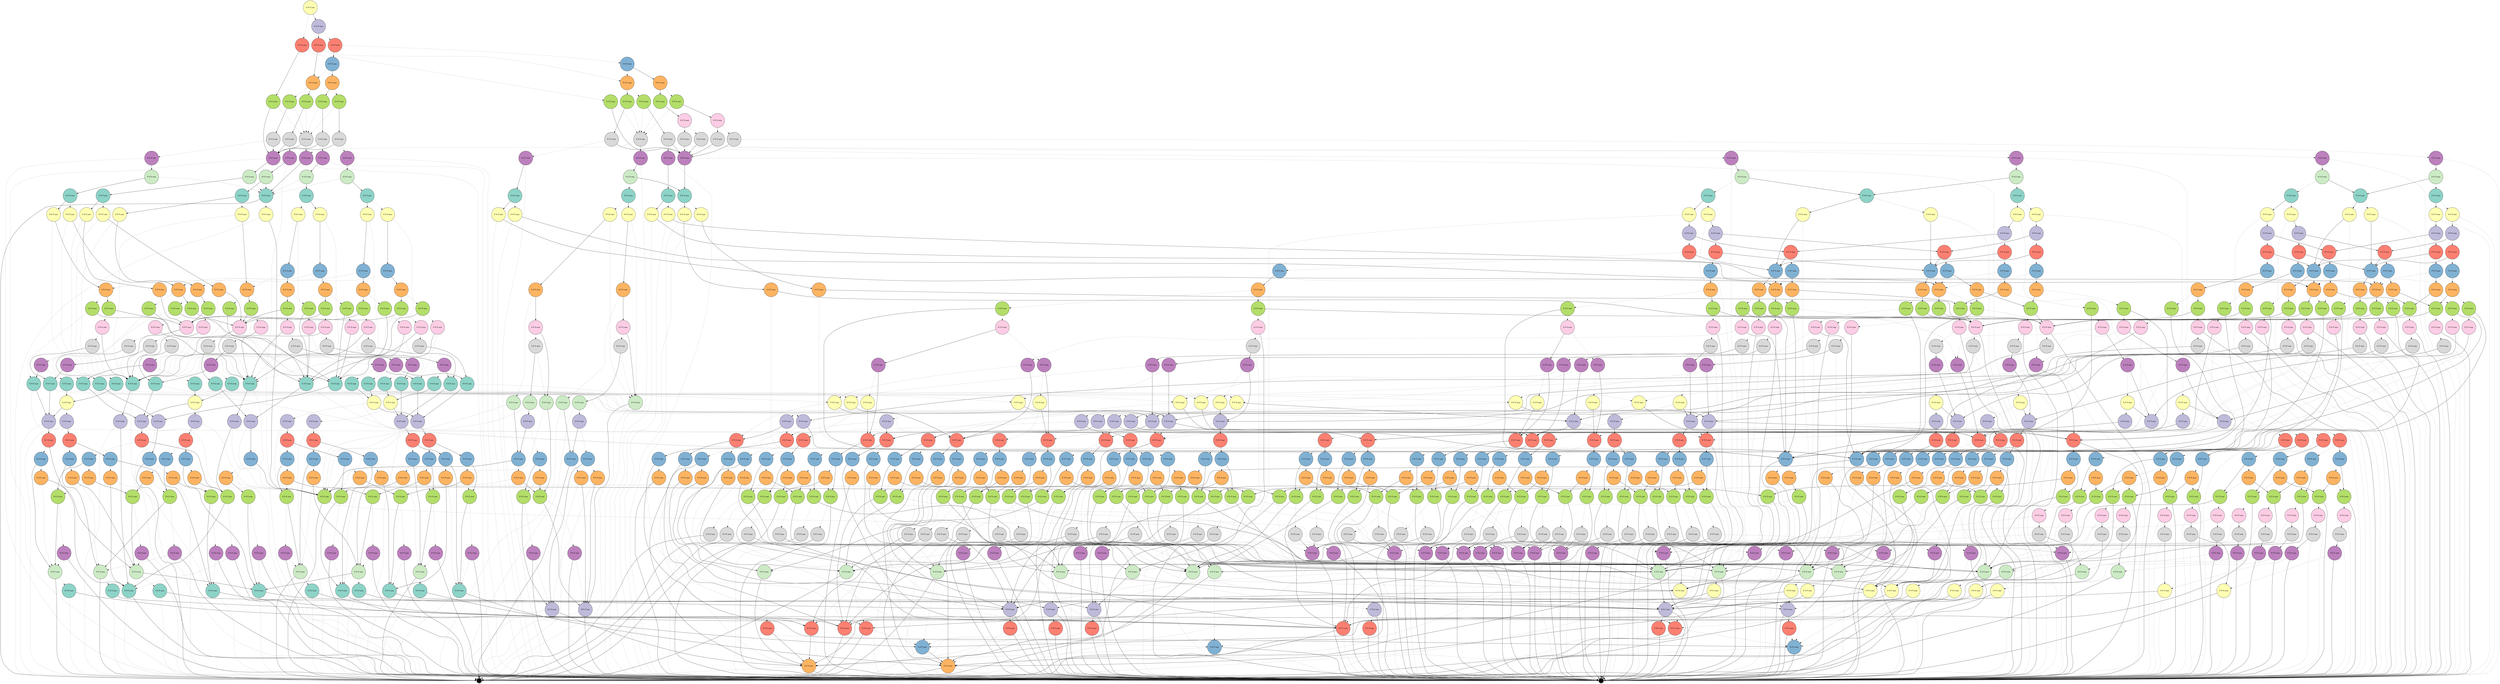 digraph "" {
		node [colorscheme=set312,
		label="\N",
		shape=circle,
		style=filled
		];
{
graph [rank=same];
50706	[fillcolor=2, label="0 0 0 nan", rank=1];
}
{
graph [rank=same];
50702	[fillcolor=3, label="0 0 0 nan", rank=2];
}
{
graph [rank=same];
50705	[fillcolor=4, label="0 0 0 nan", rank=3];
50118	[fillcolor=4, label="0 0 0 nan", rank=3];
50701	[fillcolor=4, label="0 0 0 nan", rank=3];
}
{
graph [rank=same];
50272	[fillcolor=5, label="0 0 0 nan", rank=4];
50700	[fillcolor=5, label="0 0 0 nan", rank=4];
}
{
graph [rank=same];
50699	[fillcolor=6, label="0 0 0 nan", rank=5];
50036	[fillcolor=6, label="0 0 0 nan", rank=5];
50117	[fillcolor=6, label="0 0 0 nan", rank=5];
50271	[fillcolor=6, label="0 0 0 nan", rank=5];
}
{
graph [rank=same];
50035	[fillcolor=7, label="0 0 0 nan", rank=6];
50249	[fillcolor=7, label="0 0 0 nan", rank=6];
50625	[fillcolor=7, label="0 0 0 nan", rank=6];
50703	[fillcolor=7, label="0 0 0 nan", rank=6];
50698	[fillcolor=7, label="0 0 0 nan", rank=6];
50270	[fillcolor=7, label="0 0 0 nan", rank=6];
50100	[fillcolor=7, label="0 0 0 nan", rank=6];
50116	[fillcolor=7, label="0 0 0 nan", rank=6];
50018	[fillcolor=7, label="0 0 0 nan", rank=6];
50704	[fillcolor=7, label="0 0 0 nan", rank=6];
}
{
graph [rank=same];
50697	[fillcolor=8, label="0 0 0 nan", rank=7];
50624	[fillcolor=8, label="0 0 0 nan", rank=7];
}
{
graph [rank=same];
50099	[fillcolor=9, label="0 0 0 nan", rank=8];
50678	[fillcolor=9, label="0 0 0 nan", rank=8];
50017	[fillcolor=9, label="0 0 0 nan", rank=8];
50526	[fillcolor=9, label="0 0 0 nan", rank=8];
50034	[fillcolor=9, label="0 0 0 nan", rank=8];
50015	[fillcolor=9, label="0 0 0 nan", rank=8];
50115	[fillcolor=9, label="0 0 0 nan", rank=8];
50269	[fillcolor=9, label="0 0 0 nan", rank=8];
50065	[fillcolor=9, label="0 0 0 nan", rank=8];
50248	[fillcolor=9, label="0 0 0 nan", rank=8];
50623	[fillcolor=9, label="0 0 0 nan", rank=8];
50696	[fillcolor=9, label="0 0 0 nan", rank=8];
}
{
graph [rank=same];
50064	[fillcolor=10, label="0 0 0 nan", rank=9];
50046	[fillcolor=10, label="0 0 0 nan", rank=9];
50033	[fillcolor=10, label="0 0 0 nan", rank=9];
50695	[fillcolor=10, label="0 0 0 nan", rank=9];
50677	[fillcolor=10, label="0 0 0 nan", rank=9];
49878	[fillcolor=10, label="0 0 0 nan", rank=9];
50247	[fillcolor=10, label="0 0 0 nan", rank=9];
50014	[fillcolor=10, label="0 0 0 nan", rank=9];
50114	[fillcolor=10, label="0 0 0 nan", rank=9];
50016	[fillcolor=10, label="0 0 0 nan", rank=9];
50622	[fillcolor=10, label="0 0 0 nan", rank=9];
50098	[fillcolor=10, label="0 0 0 nan", rank=9];
50268	[fillcolor=10, label="0 0 0 nan", rank=9];
50525	[fillcolor=10, label="0 0 0 nan", rank=9];
}
{
graph [rank=same];
50267	[fillcolor=11, label="0 0 0 nan", rank=10];
50032	[fillcolor=11, label="0 0 0 nan", rank=10];
50524	[fillcolor=11, label="0 0 0 nan", rank=10];
50676	[fillcolor=11, label="0 0 0 nan", rank=10];
50246	[fillcolor=11, label="0 0 0 nan", rank=10];
50694	[fillcolor=11, label="0 0 0 nan", rank=10];
49877	[fillcolor=11, label="0 0 0 nan", rank=10];
50621	[fillcolor=11, label="0 0 0 nan", rank=10];
50097	[fillcolor=11, label="0 0 0 nan", rank=10];
50013	[fillcolor=11, label="0 0 0 nan", rank=10];
}
{
graph [rank=same];
50096	[fillcolor=1, label="0 0 0 nan", rank=11];
50012	[fillcolor=1, label="0 0 0 nan", rank=11];
50675	[fillcolor=1, label="0 0 0 nan", rank=11];
50031	[fillcolor=1, label="0 0 0 nan", rank=11];
50642	[fillcolor=1, label="0 0 0 nan", rank=11];
50293	[fillcolor=1, label="0 0 0 nan", rank=11];
50245	[fillcolor=1, label="0 0 0 nan", rank=11];
50063	[fillcolor=1, label="0 0 0 nan", rank=11];
49876	[fillcolor=1, label="0 0 0 nan", rank=11];
50620	[fillcolor=1, label="0 0 0 nan", rank=11];
50045	[fillcolor=1, label="0 0 0 nan", rank=11];
49874	[fillcolor=1, label="0 0 0 nan", rank=11];
50266	[fillcolor=1, label="0 0 0 nan", rank=11];
50693	[fillcolor=1, label="0 0 0 nan", rank=11];
50523	[fillcolor=1, label="0 0 0 nan", rank=11];
50113	[fillcolor=1, label="0 0 0 nan", rank=11];
}
{
graph [rank=same];
50030	[fillcolor=2, label="0 0 0 nan", rank=12];
50106	[fillcolor=2, label="0 0 0 nan", rank=12];
50112	[fillcolor=2, label="0 0 0 nan", rank=12];
50040	[fillcolor=2, label="0 0 0 nan", rank=12];
50244	[fillcolor=2, label="0 0 0 nan", rank=12];
50292	[fillcolor=2, label="0 0 0 nan", rank=12];
50095	[fillcolor=2, label="0 0 0 nan", rank=12];
50633	[fillcolor=2, label="0 0 0 nan", rank=12];
50641	[fillcolor=2, label="0 0 0 nan", rank=12];
49944	[fillcolor=2, label="0 0 0 nan", rank=12];
50024	[fillcolor=2, label="0 0 0 nan", rank=12];
50658	[fillcolor=2, label="0 0 0 nan", rank=12];
50282	[fillcolor=2, label="0 0 0 nan", rank=12];
49873	[fillcolor=2, label="0 0 0 nan", rank=12];
50062	[fillcolor=2, label="0 0 0 nan", rank=12];
49845	[fillcolor=2, label="0 0 0 nan", rank=12];
49875	[fillcolor=2, label="0 0 0 nan", rank=12];
50044	[fillcolor=2, label="0 0 0 nan", rank=12];
50522	[fillcolor=2, label="0 0 0 nan", rank=12];
50674	[fillcolor=2, label="0 0 0 nan", rank=12];
50692	[fillcolor=2, label="0 0 0 nan", rank=12];
50079	[fillcolor=2, label="0 0 0 nan", rank=12];
50406	[fillcolor=2, label="0 0 0 nan", rank=12];
50265	[fillcolor=2, label="0 0 0 nan", rank=12];
50011	[fillcolor=2, label="0 0 0 nan", rank=12];
50257	[fillcolor=2, label="0 0 0 nan", rank=12];
50574	[fillcolor=2, label="0 0 0 nan", rank=12];
50054	[fillcolor=2, label="0 0 0 nan", rank=12];
50179	[fillcolor=2, label="0 0 0 nan", rank=12];
50685	[fillcolor=2, label="0 0 0 nan", rank=12];
50619	[fillcolor=2, label="0 0 0 nan", rank=12];
}
{
graph [rank=same];
50573	[fillcolor=3, label="0 0 0 nan", rank=13];
50618	[fillcolor=3, label="0 0 0 nan", rank=13];
50691	[fillcolor=3, label="0 0 0 nan", rank=13];
50684	[fillcolor=3, label="0 0 0 nan", rank=13];
50521	[fillcolor=3, label="0 0 0 nan", rank=13];
50673	[fillcolor=3, label="0 0 0 nan", rank=13];
50657	[fillcolor=3, label="0 0 0 nan", rank=13];
50405	[fillcolor=3, label="0 0 0 nan", rank=13];
}
{
graph [rank=same];
50572	[fillcolor=4, label="0 0 0 nan", rank=14];
50438	[fillcolor=4, label="0 0 0 nan", rank=14];
50683	[fillcolor=4, label="0 0 0 nan", rank=14];
50648	[fillcolor=4, label="0 0 0 nan", rank=14];
50617	[fillcolor=4, label="0 0 0 nan", rank=14];
50664	[fillcolor=4, label="0 0 0 nan", rank=14];
50656	[fillcolor=4, label="0 0 0 nan", rank=14];
50322	[fillcolor=4, label="0 0 0 nan", rank=14];
50520	[fillcolor=4, label="0 0 0 nan", rank=14];
50690	[fillcolor=4, label="0 0 0 nan", rank=14];
50404	[fillcolor=4, label="0 0 0 nan", rank=14];
50672	[fillcolor=4, label="0 0 0 nan", rank=14];
}
{
graph [rank=same];
50243	[fillcolor=5, label="0 0 0 nan", rank=15];
50178	[fillcolor=5, label="0 0 0 nan", rank=15];
50671	[fillcolor=5, label="0 0 0 nan", rank=15];
50321	[fillcolor=5, label="0 0 0 nan", rank=15];
50616	[fillcolor=5, label="0 0 0 nan", rank=15];
50632	[fillcolor=5, label="0 0 0 nan", rank=15];
50437	[fillcolor=5, label="0 0 0 nan", rank=15];
50291	[fillcolor=5, label="0 0 0 nan", rank=15];
50519	[fillcolor=5, label="0 0 0 nan", rank=15];
50281	[fillcolor=5, label="0 0 0 nan", rank=15];
50571	[fillcolor=5, label="0 0 0 nan", rank=15];
50663	[fillcolor=5, label="0 0 0 nan", rank=15];
50682	[fillcolor=5, label="0 0 0 nan", rank=15];
50640	[fillcolor=5, label="0 0 0 nan", rank=15];
50655	[fillcolor=5, label="0 0 0 nan", rank=15];
50647	[fillcolor=5, label="0 0 0 nan", rank=15];
50689	[fillcolor=5, label="0 0 0 nan", rank=15];
50256	[fillcolor=5, label="0 0 0 nan", rank=15];
50403	[fillcolor=5, label="0 0 0 nan", rank=15];
50264	[fillcolor=5, label="0 0 0 nan", rank=15];
}
{
graph [rank=same];
50177	[fillcolor=6, label="0 0 0 nan", rank=16];
49872	[fillcolor=6, label="0 0 0 nan", rank=16];
50639	[fillcolor=6, label="0 0 0 nan", rank=16];
50402	[fillcolor=6, label="0 0 0 nan", rank=16];
49844	[fillcolor=6, label="0 0 0 nan", rank=16];
50094	[fillcolor=6, label="0 0 0 nan", rank=16];
50654	[fillcolor=6, label="0 0 0 nan", rank=16];
50078	[fillcolor=6, label="0 0 0 nan", rank=16];
50280	[fillcolor=6, label="0 0 0 nan", rank=16];
50670	[fillcolor=6, label="0 0 0 nan", rank=16];
50688	[fillcolor=6, label="0 0 0 nan", rank=16];
50053	[fillcolor=6, label="0 0 0 nan", rank=16];
50436	[fillcolor=6, label="0 0 0 nan", rank=16];
50029	[fillcolor=6, label="0 0 0 nan", rank=16];
50320	[fillcolor=6, label="0 0 0 nan", rank=16];
50105	[fillcolor=6, label="0 0 0 nan", rank=16];
50255	[fillcolor=6, label="0 0 0 nan", rank=16];
50263	[fillcolor=6, label="0 0 0 nan", rank=16];
50681	[fillcolor=6, label="0 0 0 nan", rank=16];
50518	[fillcolor=6, label="0 0 0 nan", rank=16];
50242	[fillcolor=6, label="0 0 0 nan", rank=16];
50290	[fillcolor=6, label="0 0 0 nan", rank=16];
50570	[fillcolor=6, label="0 0 0 nan", rank=16];
50615	[fillcolor=6, label="0 0 0 nan", rank=16];
49943	[fillcolor=6, label="0 0 0 nan", rank=16];
50662	[fillcolor=6, label="0 0 0 nan", rank=16];
50646	[fillcolor=6, label="0 0 0 nan", rank=16];
50061	[fillcolor=6, label="0 0 0 nan", rank=16];
50023	[fillcolor=6, label="0 0 0 nan", rank=16];
50631	[fillcolor=6, label="0 0 0 nan", rank=16];
50039	[fillcolor=6, label="0 0 0 nan", rank=16];
50111	[fillcolor=6, label="0 0 0 nan", rank=16];
50010	[fillcolor=6, label="0 0 0 nan", rank=16];
50043	[fillcolor=6, label="0 0 0 nan", rank=16];
}
{
graph [rank=same];
50052	[fillcolor=7, label="0 0 0 nan", rank=17];
50004	[fillcolor=7, label="0 0 0 nan", rank=17];
50252	[fillcolor=7, label="0 0 0 nan", rank=17];
50435	[fillcolor=7, label="0 0 0 nan", rank=17];
50638	[fillcolor=7, label="0 0 0 nan", rank=17];
50009	[fillcolor=7, label="0 0 0 nan", rank=17];
49942	[fillcolor=7, label="0 0 0 nan", rank=17];
50680	[fillcolor=7, label="0 0 0 nan", rank=17];
50645	[fillcolor=7, label="0 0 0 nan", rank=17];
50630	[fillcolor=7, label="0 0 0 nan", rank=17];
50569	[fillcolor=7, label="0 0 0 nan", rank=17];
50176	[fillcolor=7, label="0 0 0 nan", rank=17];
50104	[fillcolor=7, label="0 0 0 nan", rank=17];
50636	[fillcolor=7, label="0 0 0 nan", rank=17];
50110	[fillcolor=7, label="0 0 0 nan", rank=17];
50286	[fillcolor=7, label="0 0 0 nan", rank=17];
50262	[fillcolor=7, label="0 0 0 nan", rank=17];
50021	[fillcolor=7, label="0 0 0 nan", rank=17];
50467	[fillcolor=7, label="0 0 0 nan", rank=17];
50028	[fillcolor=7, label="0 0 0 nan", rank=17];
50669	[fillcolor=7, label="0 0 0 nan", rank=17];
50661	[fillcolor=7, label="0 0 0 nan", rank=17];
50667	[fillcolor=7, label="0 0 0 nan", rank=17];
50319	[fillcolor=7, label="0 0 0 nan", rank=17];
49937	[fillcolor=7, label="0 0 0 nan", rank=17];
50401	[fillcolor=7, label="0 0 0 nan", rank=17];
50260	[fillcolor=7, label="0 0 0 nan", rank=17];
50628	[fillcolor=7, label="0 0 0 nan", rank=17];
50254	[fillcolor=7, label="0 0 0 nan", rank=17];
50027	[fillcolor=7, label="0 0 0 nan", rank=17];
50170	[fillcolor=7, label="0 0 0 nan", rank=17];
50651	[fillcolor=7, label="0 0 0 nan", rank=17];
50058	[fillcolor=7, label="0 0 0 nan", rank=17];
50653	[fillcolor=7, label="0 0 0 nan", rank=17];
50050	[fillcolor=7, label="0 0 0 nan", rank=17];
50279	[fillcolor=7, label="0 0 0 nan", rank=17];
50109	[fillcolor=7, label="0 0 0 nan", rank=17];
50351	[fillcolor=7, label="0 0 0 nan", rank=17];
50103	[fillcolor=7, label="0 0 0 nan", rank=17];
50517	[fillcolor=7, label="0 0 0 nan", rank=17];
50289	[fillcolor=7, label="0 0 0 nan", rank=17];
50614	[fillcolor=7, label="0 0 0 nan", rank=17];
50022	[fillcolor=7, label="0 0 0 nan", rank=17];
50235	[fillcolor=7, label="0 0 0 nan", rank=17];
50276	[fillcolor=7, label="0 0 0 nan", rank=17];
50241	[fillcolor=7, label="0 0 0 nan", rank=17];
50060	[fillcolor=7, label="0 0 0 nan", rank=17];
50687	[fillcolor=7, label="0 0 0 nan", rank=17];
}
{
graph [rank=same];
50234	[fillcolor=8, label="0 0 0 nan", rank=18];
50637	[fillcolor=8, label="0 0 0 nan", rank=18];
50175	[fillcolor=8, label="0 0 0 nan", rank=18];
50679	[fillcolor=8, label="0 0 0 nan", rank=18];
49936	[fillcolor=8, label="0 0 0 nan", rank=18];
50516	[fillcolor=8, label="0 0 0 nan", rank=18];
50057	[fillcolor=8, label="0 0 0 nan", rank=18];
50259	[fillcolor=8, label="0 0 0 nan", rank=18];
50251	[fillcolor=8, label="0 0 0 nan", rank=18];
50400	[fillcolor=8, label="0 0 0 nan", rank=18];
50261	[fillcolor=8, label="0 0 0 nan", rank=18];
50668	[fillcolor=8, label="0 0 0 nan", rank=18];
50568	[fillcolor=8, label="0 0 0 nan", rank=18];
50253	[fillcolor=8, label="0 0 0 nan", rank=18];
50644	[fillcolor=8, label="0 0 0 nan", rank=18];
50108	[fillcolor=8, label="0 0 0 nan", rank=18];
50666	[fillcolor=8, label="0 0 0 nan", rank=18];
50652	[fillcolor=8, label="0 0 0 nan", rank=18];
49870	[fillcolor=8, label="0 0 0 nan", rank=18];
50635	[fillcolor=8, label="0 0 0 nan", rank=18];
50026	[fillcolor=8, label="0 0 0 nan", rank=18];
50092	[fillcolor=8, label="0 0 0 nan", rank=18];
49842	[fillcolor=8, label="0 0 0 nan", rank=18];
50278	[fillcolor=8, label="0 0 0 nan", rank=18];
50169	[fillcolor=8, label="0 0 0 nan", rank=18];
50434	[fillcolor=8, label="0 0 0 nan", rank=18];
50318	[fillcolor=8, label="0 0 0 nan", rank=18];
50629	[fillcolor=8, label="0 0 0 nan", rank=18];
50627	[fillcolor=8, label="0 0 0 nan", rank=18];
50613	[fillcolor=8, label="0 0 0 nan", rank=18];
50038	[fillcolor=8, label="0 0 0 nan", rank=18];
50076	[fillcolor=8, label="0 0 0 nan", rank=18];
50466	[fillcolor=8, label="0 0 0 nan", rank=18];
50288	[fillcolor=8, label="0 0 0 nan", rank=18];
50650	[fillcolor=8, label="0 0 0 nan", rank=18];
50660	[fillcolor=8, label="0 0 0 nan", rank=18];
50686	[fillcolor=8, label="0 0 0 nan", rank=18];
50020	[fillcolor=8, label="0 0 0 nan", rank=18];
50275	[fillcolor=8, label="0 0 0 nan", rank=18];
50285	[fillcolor=8, label="0 0 0 nan", rank=18];
50042	[fillcolor=8, label="0 0 0 nan", rank=18];
50102	[fillcolor=8, label="0 0 0 nan", rank=18];
50049	[fillcolor=8, label="0 0 0 nan", rank=18];
50003	[fillcolor=8, label="0 0 0 nan", rank=18];
50240	[fillcolor=8, label="0 0 0 nan", rank=18];
50350	[fillcolor=8, label="0 0 0 nan", rank=18];
}
{
graph [rank=same];
50233	[fillcolor=9, label="0 0 0 nan", rank=19];
50168	[fillcolor=9, label="0 0 0 nan", rank=19];
49841	[fillcolor=9, label="0 0 0 nan", rank=19];
50665	[fillcolor=9, label="0 0 0 nan", rank=19];
50634	[fillcolor=9, label="0 0 0 nan", rank=19];
50091	[fillcolor=9, label="0 0 0 nan", rank=19];
50107	[fillcolor=9, label="0 0 0 nan", rank=19];
50284	[fillcolor=9, label="0 0 0 nan", rank=19];
50274	[fillcolor=9, label="0 0 0 nan", rank=19];
49935	[fillcolor=9, label="0 0 0 nan", rank=19];
50643	[fillcolor=9, label="0 0 0 nan", rank=19];
50048	[fillcolor=9, label="0 0 0 nan", rank=19];
50025	[fillcolor=9, label="0 0 0 nan", rank=19];
50626	[fillcolor=9, label="0 0 0 nan", rank=19];
50250	[fillcolor=9, label="0 0 0 nan", rank=19];
50659	[fillcolor=9, label="0 0 0 nan", rank=19];
50433	[fillcolor=9, label="0 0 0 nan", rank=19];
50465	[fillcolor=9, label="0 0 0 nan", rank=19];
50002	[fillcolor=9, label="0 0 0 nan", rank=19];
50037	[fillcolor=9, label="0 0 0 nan", rank=19];
49869	[fillcolor=9, label="0 0 0 nan", rank=19];
50317	[fillcolor=9, label="0 0 0 nan", rank=19];
50075	[fillcolor=9, label="0 0 0 nan", rank=19];
50056	[fillcolor=9, label="0 0 0 nan", rank=19];
50349	[fillcolor=9, label="0 0 0 nan", rank=19];
50649	[fillcolor=9, label="0 0 0 nan", rank=19];
50101	[fillcolor=9, label="0 0 0 nan", rank=19];
50258	[fillcolor=9, label="0 0 0 nan", rank=19];
50019	[fillcolor=9, label="0 0 0 nan", rank=19];
50041	[fillcolor=9, label="0 0 0 nan", rank=19];
}
{
graph [rank=same];
49934	[fillcolor=10, label="0 0 0 nan", rank=20];
50008	[fillcolor=10, label="0 0 0 nan", rank=20];
50277	[fillcolor=10, label="0 0 0 nan", rank=20];
50167	[fillcolor=10, label="0 0 0 nan", rank=20];
50055	[fillcolor=10, label="0 0 0 nan", rank=20];
50375	[fillcolor=10, label="0 0 0 nan", rank=20];
50051	[fillcolor=10, label="0 0 0 nan", rank=20];
50348	[fillcolor=10, label="0 0 0 nan", rank=20];
50491	[fillcolor=10, label="0 0 0 nan", rank=20];
50232	[fillcolor=10, label="0 0 0 nan", rank=20];
50612	[fillcolor=10, label="0 0 0 nan", rank=20];
50464	[fillcolor=10, label="0 0 0 nan", rank=20];
50001	[fillcolor=10, label="0 0 0 nan", rank=20];
50273	[fillcolor=10, label="0 0 0 nan", rank=20];
50174	[fillcolor=10, label="0 0 0 nan", rank=20];
50239	[fillcolor=10, label="0 0 0 nan", rank=20];
50283	[fillcolor=10, label="0 0 0 nan", rank=20];
50432	[fillcolor=10, label="0 0 0 nan", rank=20];
50287	[fillcolor=10, label="0 0 0 nan", rank=20];
50047	[fillcolor=10, label="0 0 0 nan", rank=20];
49941	[fillcolor=10, label="0 0 0 nan", rank=20];
50399	[fillcolor=10, label="0 0 0 nan", rank=20];
50316	[fillcolor=10, label="0 0 0 nan", rank=20];
50059	[fillcolor=10, label="0 0 0 nan", rank=20];
50515	[fillcolor=10, label="0 0 0 nan", rank=20];
50567	[fillcolor=10, label="0 0 0 nan", rank=20];
}
{
graph [rank=same];
50082	[fillcolor=11, label="0 0 0 nan", rank=21];
50067	[fillcolor=11, label="0 0 0 nan", rank=21];
50090	[fillcolor=11, label="0 0 0 nan", rank=21];
50077	[fillcolor=11, label="0 0 0 nan", rank=21];
50093	[fillcolor=11, label="0 0 0 nan", rank=21];
50074	[fillcolor=11, label="0 0 0 nan", rank=21];
}
{
graph [rank=same];
50007	[fillcolor=1, label="0 0 0 nan", rank=22];
50208	[fillcolor=1, label="0 0 0 nan", rank=22];
49868	[fillcolor=1, label="0 0 0 nan", rank=22];
50173	[fillcolor=1, label="0 0 0 nan", rank=22];
50166	[fillcolor=1, label="0 0 0 nan", rank=22];
49933	[fillcolor=1, label="0 0 0 nan", rank=22];
49968	[fillcolor=1, label="0 0 0 nan", rank=22];
50005	[fillcolor=1, label="0 0 0 nan", rank=22];
50171	[fillcolor=1, label="0 0 0 nan", rank=22];
50236	[fillcolor=1, label="0 0 0 nan", rank=22];
50000	[fillcolor=1, label="0 0 0 nan", rank=22];
49904	[fillcolor=1, label="0 0 0 nan", rank=22];
49851	[fillcolor=1, label="0 0 0 nan", rank=22];
50145	[fillcolor=1, label="0 0 0 nan", rank=22];
49871	[fillcolor=1, label="0 0 0 nan", rank=22];
49940	[fillcolor=1, label="0 0 0 nan", rank=22];
49938	[fillcolor=1, label="0 0 0 nan", rank=22];
49840	[fillcolor=1, label="0 0 0 nan", rank=22];
50231	[fillcolor=1, label="0 0 0 nan", rank=22];
50238	[fillcolor=1, label="0 0 0 nan", rank=22];
49843	[fillcolor=1, label="0 0 0 nan", rank=22];
49825	[fillcolor=1, label="0 0 0 nan", rank=22];
}
{
graph [rank=same];
49916	[fillcolor=2, label="0 0 0 nan", rank=23];
50398	[fillcolor=2, label="0 0 0 nan", rank=23];
50172	[fillcolor=2, label="0 0 0 nan", rank=23];
50006	[fillcolor=2, label="0 0 0 nan", rank=23];
50347	[fillcolor=2, label="0 0 0 nan", rank=23];
50490	[fillcolor=2, label="0 0 0 nan", rank=23];
49999	[fillcolor=2, label="0 0 0 nan", rank=23];
50463	[fillcolor=2, label="0 0 0 nan", rank=23];
50157	[fillcolor=2, label="0 0 0 nan", rank=23];
50431	[fillcolor=2, label="0 0 0 nan", rank=23];
50611	[fillcolor=2, label="0 0 0 nan", rank=23];
50374	[fillcolor=2, label="0 0 0 nan", rank=23];
49932	[fillcolor=2, label="0 0 0 nan", rank=23];
50566	[fillcolor=2, label="0 0 0 nan", rank=23];
50514	[fillcolor=2, label="0 0 0 nan", rank=23];
50219	[fillcolor=2, label="0 0 0 nan", rank=23];
50230	[fillcolor=2, label="0 0 0 nan", rank=23];
50315	[fillcolor=2, label="0 0 0 nan", rank=23];
50237	[fillcolor=2, label="0 0 0 nan", rank=23];
49939	[fillcolor=2, label="0 0 0 nan", rank=23];
49979	[fillcolor=2, label="0 0 0 nan", rank=23];
50165	[fillcolor=2, label="0 0 0 nan", rank=23];
}
{
graph [rank=same];
49978	[fillcolor=3, label="0 0 0 nan", rank=24];
49967	[fillcolor=3, label="0 0 0 nan", rank=24];
50156	[fillcolor=3, label="0 0 0 nan", rank=24];
50207	[fillcolor=3, label="0 0 0 nan", rank=24];
49903	[fillcolor=3, label="0 0 0 nan", rank=24];
50136	[fillcolor=3, label="0 0 0 nan", rank=24];
50164	[fillcolor=3, label="0 0 0 nan", rank=24];
50596	[fillcolor=3, label="0 0 0 nan", rank=24];
49931	[fillcolor=3, label="0 0 0 nan", rank=24];
49998	[fillcolor=3, label="0 0 0 nan", rank=24];
50550	[fillcolor=3, label="0 0 0 nan", rank=24];
49831	[fillcolor=3, label="0 0 0 nan", rank=24];
50089	[fillcolor=3, label="0 0 0 nan", rank=24];
49889	[fillcolor=3, label="0 0 0 nan", rank=24];
50193	[fillcolor=3, label="0 0 0 nan", rank=24];
49952	[fillcolor=3, label="0 0 0 nan", rank=24];
50336	[fillcolor=3, label="0 0 0 nan", rank=24];
50610	[fillcolor=3, label="0 0 0 nan", rank=24];
49867	[fillcolor=3, label="0 0 0 nan", rank=24];
50420	[fillcolor=3, label="0 0 0 nan", rank=24];
50452	[fillcolor=3, label="0 0 0 nan", rank=24];
50144	[fillcolor=3, label="0 0 0 nan", rank=24];
49915	[fillcolor=3, label="0 0 0 nan", rank=24];
50314	[fillcolor=3, label="0 0 0 nan", rank=24];
49824	[fillcolor=3, label="0 0 0 nan", rank=24];
50229	[fillcolor=3, label="0 0 0 nan", rank=24];
49856	[fillcolor=3, label="0 0 0 nan", rank=24];
50565	[fillcolor=3, label="0 0 0 nan", rank=24];
50430	[fillcolor=3, label="0 0 0 nan", rank=24];
50462	[fillcolor=3, label="0 0 0 nan", rank=24];
50346	[fillcolor=3, label="0 0 0 nan", rank=24];
50073	[fillcolor=3, label="0 0 0 nan", rank=24];
49850	[fillcolor=3, label="0 0 0 nan", rank=24];
49839	[fillcolor=3, label="0 0 0 nan", rank=24];
50305	[fillcolor=3, label="0 0 0 nan", rank=24];
50218	[fillcolor=3, label="0 0 0 nan", rank=24];
}
{
graph [rank=same];
50163	[fillcolor=4, label="0 0 0 nan", rank=25];
50429	[fillcolor=4, label="0 0 0 nan", rank=25];
50335	[fillcolor=4, label="0 0 0 nan", rank=25];
49930	[fillcolor=4, label="0 0 0 nan", rank=25];
50373	[fillcolor=4, label="0 0 0 nan", rank=25];
50135	[fillcolor=4, label="0 0 0 nan", rank=25];
50504	[fillcolor=4, label="0 0 0 nan", rank=25];
49888	[fillcolor=4, label="0 0 0 nan", rank=25];
49988	[fillcolor=4, label="0 0 0 nan", rank=25];
50609	[fillcolor=4, label="0 0 0 nan", rank=25];
50451	[fillcolor=4, label="0 0 0 nan", rank=25];
50595	[fillcolor=4, label="0 0 0 nan", rank=25];
50513	[fillcolor=4, label="0 0 0 nan", rank=25];
49914	[fillcolor=4, label="0 0 0 nan", rank=25];
50549	[fillcolor=4, label="0 0 0 nan", rank=25];
49922	[fillcolor=4, label="0 0 0 nan", rank=25];
49977	[fillcolor=4, label="0 0 0 nan", rank=25];
50304	[fillcolor=4, label="0 0 0 nan", rank=25];
50480	[fillcolor=4, label="0 0 0 nan", rank=25];
50345	[fillcolor=4, label="0 0 0 nan", rank=25];
50397	[fillcolor=4, label="0 0 0 nan", rank=25];
50192	[fillcolor=4, label="0 0 0 nan", rank=25];
50364	[fillcolor=4, label="0 0 0 nan", rank=25];
50564	[fillcolor=4, label="0 0 0 nan", rank=25];
49894	[fillcolor=4, label="0 0 0 nan", rank=25];
50155	[fillcolor=4, label="0 0 0 nan", rank=25];
49951	[fillcolor=4, label="0 0 0 nan", rank=25];
50217	[fillcolor=4, label="0 0 0 nan", rank=25];
50228	[fillcolor=4, label="0 0 0 nan", rank=25];
50419	[fillcolor=4, label="0 0 0 nan", rank=25];
50313	[fillcolor=4, label="0 0 0 nan", rank=25];
50461	[fillcolor=4, label="0 0 0 nan", rank=25];
50143	[fillcolor=4, label="0 0 0 nan", rank=25];
49966	[fillcolor=4, label="0 0 0 nan", rank=25];
50206	[fillcolor=4, label="0 0 0 nan", rank=25];
49959	[fillcolor=4, label="0 0 0 nan", rank=25];
50489	[fillcolor=4, label="0 0 0 nan", rank=25];
49997	[fillcolor=4, label="0 0 0 nan", rank=25];
49902	[fillcolor=4, label="0 0 0 nan", rank=25];
50388	[fillcolor=4, label="0 0 0 nan", rank=25];
}
{
graph [rank=same];
49893	[fillcolor=5, label="0 0 0 nan", rank=26];
50334	[fillcolor=5, label="0 0 0 nan", rank=26];
50154	[fillcolor=5, label="0 0 0 nan", rank=26];
50450	[fillcolor=5, label="0 0 0 nan", rank=26];
50488	[fillcolor=5, label="0 0 0 nan", rank=26];
49996	[fillcolor=5, label="0 0 0 nan", rank=26];
50185	[fillcolor=5, label="0 0 0 nan", rank=26];
50536	[fillcolor=5, label="0 0 0 nan", rank=26];
50444	[fillcolor=5, label="0 0 0 nan", rank=26];
50548	[fillcolor=5, label="0 0 0 nan", rank=26];
49958	[fillcolor=5, label="0 0 0 nan", rank=26];
50297	[fillcolor=5, label="0 0 0 nan", rank=26];
50205	[fillcolor=5, label="0 0 0 nan", rank=26];
49965	[fillcolor=5, label="0 0 0 nan", rank=26];
50424	[fillcolor=5, label="0 0 0 nan", rank=26];
50563	[fillcolor=5, label="0 0 0 nan", rank=26];
50456	[fillcolor=5, label="0 0 0 nan", rank=26];
50308	[fillcolor=5, label="0 0 0 nan", rank=26];
50418	[fillcolor=5, label="0 0 0 nan", rank=26];
50428	[fillcolor=5, label="0 0 0 nan", rank=26];
50396	[fillcolor=5, label="0 0 0 nan", rank=26];
50357	[fillcolor=5, label="0 0 0 nan", rank=26];
50368	[fillcolor=5, label="0 0 0 nan", rank=26];
49992	[fillcolor=5, label="0 0 0 nan", rank=26];
50512	[fillcolor=5, label="0 0 0 nan", rank=26];
49901	[fillcolor=5, label="0 0 0 nan", rank=26];
49913	[fillcolor=5, label="0 0 0 nan", rank=26];
49921	[fillcolor=5, label="0 0 0 nan", rank=26];
50497	[fillcolor=5, label="0 0 0 nan", rank=26];
49950	[fillcolor=5, label="0 0 0 nan", rank=26];
50069	[fillcolor=5, label="0 0 0 nan", rank=26];
49833	[fillcolor=5, label="0 0 0 nan", rank=26];
50473	[fillcolor=5, label="0 0 0 nan", rank=26];
50199	[fillcolor=5, label="0 0 0 nan", rank=26];
50328	[fillcolor=5, label="0 0 0 nan", rank=26];
50142	[fillcolor=5, label="0 0 0 nan", rank=26];
49972	[fillcolor=5, label="0 0 0 nan", rank=26];
49929	[fillcolor=5, label="0 0 0 nan", rank=26];
50162	[fillcolor=5, label="0 0 0 nan", rank=26];
50608	[fillcolor=5, label="0 0 0 nan", rank=26];
50387	[fillcolor=5, label="0 0 0 nan", rank=26];
50191	[fillcolor=5, label="0 0 0 nan", rank=26];
50227	[fillcolor=5, label="0 0 0 nan", rank=26];
49908	[fillcolor=5, label="0 0 0 nan", rank=26];
50460	[fillcolor=5, label="0 0 0 nan", rank=26];
49983	[fillcolor=5, label="0 0 0 nan", rank=26];
50381	[fillcolor=5, label="0 0 0 nan", rank=26];
50223	[fillcolor=5, label="0 0 0 nan", rank=26];
49866	[fillcolor=5, label="0 0 0 nan", rank=26];
49830	[fillcolor=5, label="0 0 0 nan", rank=26];
49925	[fillcolor=5, label="0 0 0 nan", rank=26];
50340	[fillcolor=5, label="0 0 0 nan", rank=26];
50072	[fillcolor=5, label="0 0 0 nan", rank=26];
50602	[fillcolor=5, label="0 0 0 nan", rank=26];
50392	[fillcolor=5, label="0 0 0 nan", rank=26];
49918	[fillcolor=5, label="0 0 0 nan", rank=26];
50312	[fillcolor=5, label="0 0 0 nan", rank=26];
50372	[fillcolor=5, label="0 0 0 nan", rank=26];
50344	[fillcolor=5, label="0 0 0 nan", rank=26];
50125	[fillcolor=5, label="0 0 0 nan", rank=26];
50212	[fillcolor=5, label="0 0 0 nan", rank=26];
49976	[fillcolor=5, label="0 0 0 nan", rank=26];
50484	[fillcolor=5, label="0 0 0 nan", rank=26];
50159	[fillcolor=5, label="0 0 0 nan", rank=26];
50508	[fillcolor=5, label="0 0 0 nan", rank=26];
50134	[fillcolor=5, label="0 0 0 nan", rank=26];
50412	[fillcolor=5, label="0 0 0 nan", rank=26];
49987	[fillcolor=5, label="0 0 0 nan", rank=26];
50503	[fillcolor=5, label="0 0 0 nan", rank=26];
50584	[fillcolor=5, label="0 0 0 nan", rank=26];
49855	[fillcolor=5, label="0 0 0 nan", rank=26];
50594	[fillcolor=5, label="0 0 0 nan", rank=26];
50088	[fillcolor=5, label="0 0 0 nan", rank=26];
50479	[fillcolor=5, label="0 0 0 nan", rank=26];
49838	[fillcolor=5, label="0 0 0 nan", rank=26];
50084	[fillcolor=5, label="0 0 0 nan", rank=26];
50149	[fillcolor=5, label="0 0 0 nan", rank=26];
50216	[fillcolor=5, label="0 0 0 nan", rank=26];
49887	[fillcolor=5, label="0 0 0 nan", rank=26];
50556	[fillcolor=5, label="0 0 0 nan", rank=26];
50138	[fillcolor=5, label="0 0 0 nan", rank=26];
50363	[fillcolor=5, label="0 0 0 nan", rank=26];
50303	[fillcolor=5, label="0 0 0 nan", rank=26];
49860	[fillcolor=5, label="0 0 0 nan", rank=26];
}
{
graph [rank=same];
50423	[fillcolor=6, label="0 0 0 nan", rank=27];
49837	[fillcolor=6, label="0 0 0 nan", rank=27];
50367	[fillcolor=6, label="0 0 0 nan", rank=27];
50226	[fillcolor=6, label="0 0 0 nan", rank=27];
50455	[fillcolor=6, label="0 0 0 nan", rank=27];
50153	[fillcolor=6, label="0 0 0 nan", rank=27];
49924	[fillcolor=6, label="0 0 0 nan", rank=27];
50158	[fillcolor=6, label="0 0 0 nan", rank=27];
50427	[fillcolor=6, label="0 0 0 nan", rank=27];
50296	[fillcolor=6, label="0 0 0 nan", rank=27];
50380	[fillcolor=6, label="0 0 0 nan", rank=27];
50141	[fillcolor=6, label="0 0 0 nan", rank=27];
50190	[fillcolor=6, label="0 0 0 nan", rank=27];
49859	[fillcolor=6, label="0 0 0 nan", rank=27];
50071	[fillcolor=6, label="0 0 0 nan", rank=27];
50124	[fillcolor=6, label="0 0 0 nan", rank=27];
50411	[fillcolor=6, label="0 0 0 nan", rank=27];
50386	[fillcolor=6, label="0 0 0 nan", rank=27];
50607	[fillcolor=6, label="0 0 0 nan", rank=27];
50161	[fillcolor=6, label="0 0 0 nan", rank=27];
50496	[fillcolor=6, label="0 0 0 nan", rank=27];
50417	[fillcolor=6, label="0 0 0 nan", rank=27];
50302	[fillcolor=6, label="0 0 0 nan", rank=27];
50087	[fillcolor=6, label="0 0 0 nan", rank=27];
49900	[fillcolor=6, label="0 0 0 nan", rank=27];
50356	[fillcolor=6, label="0 0 0 nan", rank=27];
50204	[fillcolor=6, label="0 0 0 nan", rank=27];
49991	[fillcolor=6, label="0 0 0 nan", rank=27];
50443	[fillcolor=6, label="0 0 0 nan", rank=27];
50307	[fillcolor=6, label="0 0 0 nan", rank=27];
50395	[fillcolor=6, label="0 0 0 nan", rank=27];
49865	[fillcolor=6, label="0 0 0 nan", rank=27];
50449	[fillcolor=6, label="0 0 0 nan", rank=27];
49912	[fillcolor=6, label="0 0 0 nan", rank=27];
50333	[fillcolor=6, label="0 0 0 nan", rank=27];
50487	[fillcolor=6, label="0 0 0 nan", rank=27];
50391	[fillcolor=6, label="0 0 0 nan", rank=27];
49986	[fillcolor=6, label="0 0 0 nan", rank=27];
50371	[fillcolor=6, label="0 0 0 nan", rank=27];
50148	[fillcolor=6, label="0 0 0 nan", rank=27];
50547	[fillcolor=6, label="0 0 0 nan", rank=27];
49920	[fillcolor=6, label="0 0 0 nan", rank=27];
49917	[fillcolor=6, label="0 0 0 nan", rank=27];
49949	[fillcolor=6, label="0 0 0 nan", rank=27];
50137	[fillcolor=6, label="0 0 0 nan", rank=27];
49957	[fillcolor=6, label="0 0 0 nan", rank=27];
50511	[fillcolor=6, label="0 0 0 nan", rank=27];
49995	[fillcolor=6, label="0 0 0 nan", rank=27];
49854	[fillcolor=6, label="0 0 0 nan", rank=27];
49907	[fillcolor=6, label="0 0 0 nan", rank=27];
50184	[fillcolor=6, label="0 0 0 nan", rank=27];
49928	[fillcolor=6, label="0 0 0 nan", rank=27];
49971	[fillcolor=6, label="0 0 0 nan", rank=27];
50583	[fillcolor=6, label="0 0 0 nan", rank=27];
50507	[fillcolor=6, label="0 0 0 nan", rank=27];
49832	[fillcolor=6, label="0 0 0 nan", rank=27];
49892	[fillcolor=6, label="0 0 0 nan", rank=27];
49886	[fillcolor=6, label="0 0 0 nan", rank=27];
50198	[fillcolor=6, label="0 0 0 nan", rank=27];
50343	[fillcolor=6, label="0 0 0 nan", rank=27];
50339	[fillcolor=6, label="0 0 0 nan", rank=27];
50502	[fillcolor=6, label="0 0 0 nan", rank=27];
50535	[fillcolor=6, label="0 0 0 nan", rank=27];
50083	[fillcolor=6, label="0 0 0 nan", rank=27];
50555	[fillcolor=6, label="0 0 0 nan", rank=27];
50215	[fillcolor=6, label="0 0 0 nan", rank=27];
50562	[fillcolor=6, label="0 0 0 nan", rank=27];
50068	[fillcolor=6, label="0 0 0 nan", rank=27];
50362	[fillcolor=6, label="0 0 0 nan", rank=27];
50478	[fillcolor=6, label="0 0 0 nan", rank=27];
50459	[fillcolor=6, label="0 0 0 nan", rank=27];
50472	[fillcolor=6, label="0 0 0 nan", rank=27];
49982	[fillcolor=6, label="0 0 0 nan", rank=27];
50327	[fillcolor=6, label="0 0 0 nan", rank=27];
50601	[fillcolor=6, label="0 0 0 nan", rank=27];
50483	[fillcolor=6, label="0 0 0 nan", rank=27];
49964	[fillcolor=6, label="0 0 0 nan", rank=27];
49975	[fillcolor=6, label="0 0 0 nan", rank=27];
50593	[fillcolor=6, label="0 0 0 nan", rank=27];
50211	[fillcolor=6, label="0 0 0 nan", rank=27];
50133	[fillcolor=6, label="0 0 0 nan", rank=27];
50222	[fillcolor=6, label="0 0 0 nan", rank=27];
49829	[fillcolor=6, label="0 0 0 nan", rank=27];
50311	[fillcolor=6, label="0 0 0 nan", rank=27];
}
{
graph [rank=same];
50408	[fillcolor=7, label="0 0 0 nan", rank=28];
50469	[fillcolor=7, label="0 0 0 nan", rank=28];
50379	[fillcolor=7, label="0 0 0 nan", rank=28];
50426	[fillcolor=7, label="0 0 0 nan", rank=28];
49994	[fillcolor=7, label="0 0 0 nan", rank=28];
50338	[fillcolor=7, label="0 0 0 nan", rank=28];
49847	[fillcolor=7, label="0 0 0 nan", rank=28];
50197	[fillcolor=7, label="0 0 0 nan", rank=28];
50534	[fillcolor=7, label="0 0 0 nan", rank=28];
50546	[fillcolor=7, label="0 0 0 nan", rank=28];
50486	[fillcolor=7, label="0 0 0 nan", rank=28];
49961	[fillcolor=7, label="0 0 0 nan", rank=28];
50385	[fillcolor=7, label="0 0 0 nan", rank=28];
50181	[fillcolor=7, label="0 0 0 nan", rank=28];
50410	[fillcolor=7, label="0 0 0 nan", rank=28];
50189	[fillcolor=7, label="0 0 0 nan", rank=28];
50475	[fillcolor=7, label="0 0 0 nan", rank=28];
50442	[fillcolor=7, label="0 0 0 nan", rank=28];
50499	[fillcolor=7, label="0 0 0 nan", rank=28];
50081	[fillcolor=7, label="0 0 0 nan", rank=28];
50588	[fillcolor=7, label="0 0 0 nan", rank=28];
50530	[fillcolor=7, label="0 0 0 nan", rank=28];
50383	[fillcolor=7, label="0 0 0 nan", rank=28];
49948	[fillcolor=7, label="0 0 0 nan", rank=28];
50506	[fillcolor=7, label="0 0 0 nan", rank=28];
50414	[fillcolor=7, label="0 0 0 nan", rank=28];
50510	[fillcolor=7, label="0 0 0 nan", rank=28];
50454	[fillcolor=7, label="0 0 0 nan", rank=28];
50326	[fillcolor=7, label="0 0 0 nan", rank=28];
50361	[fillcolor=7, label="0 0 0 nan", rank=28];
50440	[fillcolor=7, label="0 0 0 nan", rank=28];
50225	[fillcolor=7, label="0 0 0 nan", rank=28];
50355	[fillcolor=7, label="0 0 0 nan", rank=28];
50416	[fillcolor=7, label="0 0 0 nan", rank=28];
50477	[fillcolor=7, label="0 0 0 nan", rank=28];
50324	[fillcolor=7, label="0 0 0 nan", rank=28];
50600	[fillcolor=7, label="0 0 0 nan", rank=28];
50203	[fillcolor=7, label="0 0 0 nan", rank=28];
50561	[fillcolor=7, label="0 0 0 nan", rank=28];
49990	[fillcolor=7, label="0 0 0 nan", rank=28];
50541	[fillcolor=7, label="0 0 0 nan", rank=28];
50458	[fillcolor=7, label="0 0 0 nan", rank=28];
49853	[fillcolor=7, label="0 0 0 nan", rank=28];
49862	[fillcolor=7, label="0 0 0 nan", rank=28];
50183	[fillcolor=7, label="0 0 0 nan", rank=28];
50353	[fillcolor=7, label="0 0 0 nan", rank=28];
50086	[fillcolor=7, label="0 0 0 nan", rank=28];
50606	[fillcolor=7, label="0 0 0 nan", rank=28];
49858	[fillcolor=7, label="0 0 0 nan", rank=28];
50495	[fillcolor=7, label="0 0 0 nan", rank=28];
50582	[fillcolor=7, label="0 0 0 nan", rank=28];
50377	[fillcolor=7, label="0 0 0 nan", rank=28];
50501	[fillcolor=7, label="0 0 0 nan", rank=28];
49954	[fillcolor=7, label="0 0 0 nan", rank=28];
50332	[fillcolor=7, label="0 0 0 nan", rank=28];
49946	[fillcolor=7, label="0 0 0 nan", rank=28];
50210	[fillcolor=7, label="0 0 0 nan", rank=28];
49974	[fillcolor=7, label="0 0 0 nan", rank=28];
50471	[fillcolor=7, label="0 0 0 nan", rank=28];
50394	[fillcolor=7, label="0 0 0 nan", rank=28];
50448	[fillcolor=7, label="0 0 0 nan", rank=28];
50390	[fillcolor=7, label="0 0 0 nan", rank=28];
50359	[fillcolor=7, label="0 0 0 nan", rank=28];
50578	[fillcolor=7, label="0 0 0 nan", rank=28];
50482	[fillcolor=7, label="0 0 0 nan", rank=28];
50221	[fillcolor=7, label="0 0 0 nan", rank=28];
50370	[fillcolor=7, label="0 0 0 nan", rank=28];
50493	[fillcolor=7, label="0 0 0 nan", rank=28];
50195	[fillcolor=7, label="0 0 0 nan", rank=28];
50554	[fillcolor=7, label="0 0 0 nan", rank=28];
50592	[fillcolor=7, label="0 0 0 nan", rank=28];
49864	[fillcolor=7, label="0 0 0 nan", rank=28];
50446	[fillcolor=7, label="0 0 0 nan", rank=28];
49956	[fillcolor=7, label="0 0 0 nan", rank=28];
50201	[fillcolor=7, label="0 0 0 nan", rank=28];
50214	[fillcolor=7, label="0 0 0 nan", rank=28];
50187	[fillcolor=7, label="0 0 0 nan", rank=28];
49963	[fillcolor=7, label="0 0 0 nan", rank=28];
49970	[fillcolor=7, label="0 0 0 nan", rank=28];
49985	[fillcolor=7, label="0 0 0 nan", rank=28];
50330	[fillcolor=7, label="0 0 0 nan", rank=28];
50422	[fillcolor=7, label="0 0 0 nan", rank=28];
50366	[fillcolor=7, label="0 0 0 nan", rank=28];
49849	[fillcolor=7, label="0 0 0 nan", rank=28];
50342	[fillcolor=7, label="0 0 0 nan", rank=28];
49981	[fillcolor=7, label="0 0 0 nan", rank=28];
}
{
graph [rank=same];
50587	[fillcolor=8, label="0 0 0 nan", rank=29];
50545	[fillcolor=8, label="0 0 0 nan", rank=29];
50591	[fillcolor=8, label="0 0 0 nan", rank=29];
50529	[fillcolor=8, label="0 0 0 nan", rank=29];
50605	[fillcolor=8, label="0 0 0 nan", rank=29];
50599	[fillcolor=8, label="0 0 0 nan", rank=29];
50540	[fillcolor=8, label="0 0 0 nan", rank=29];
50560	[fillcolor=8, label="0 0 0 nan", rank=29];
50533	[fillcolor=8, label="0 0 0 nan", rank=29];
50577	[fillcolor=8, label="0 0 0 nan", rank=29];
50581	[fillcolor=8, label="0 0 0 nan", rank=29];
50553	[fillcolor=8, label="0 0 0 nan", rank=29];
}
{
graph [rank=same];
50378	[fillcolor=9, label="0 0 0 nan", rank=30];
50498	[fillcolor=9, label="0 0 0 nan", rank=30];
50447	[fillcolor=9, label="0 0 0 nan", rank=30];
50337	[fillcolor=9, label="0 0 0 nan", rank=30];
50358	[fillcolor=9, label="0 0 0 nan", rank=30];
50492	[fillcolor=9, label="0 0 0 nan", rank=30];
50468	[fillcolor=9, label="0 0 0 nan", rank=30];
50532	[fillcolor=9, label="0 0 0 nan", rank=30];
50453	[fillcolor=9, label="0 0 0 nan", rank=30];
50509	[fillcolor=9, label="0 0 0 nan", rank=30];
50457	[fillcolor=9, label="0 0 0 nan", rank=30];
50445	[fillcolor=9, label="0 0 0 nan", rank=30];
50580	[fillcolor=9, label="0 0 0 nan", rank=30];
50376	[fillcolor=9, label="0 0 0 nan", rank=30];
50470	[fillcolor=9, label="0 0 0 nan", rank=30];
50441	[fillcolor=9, label="0 0 0 nan", rank=30];
50329	[fillcolor=9, label="0 0 0 nan", rank=30];
50539	[fillcolor=9, label="0 0 0 nan", rank=30];
50544	[fillcolor=9, label="0 0 0 nan", rank=30];
50323	[fillcolor=9, label="0 0 0 nan", rank=30];
50341	[fillcolor=9, label="0 0 0 nan", rank=30];
50354	[fillcolor=9, label="0 0 0 nan", rank=30];
50598	[fillcolor=9, label="0 0 0 nan", rank=30];
50393	[fillcolor=9, label="0 0 0 nan", rank=30];
50365	[fillcolor=9, label="0 0 0 nan", rank=30];
50528	[fillcolor=9, label="0 0 0 nan", rank=30];
50439	[fillcolor=9, label="0 0 0 nan", rank=30];
50494	[fillcolor=9, label="0 0 0 nan", rank=30];
50382	[fillcolor=9, label="0 0 0 nan", rank=30];
50576	[fillcolor=9, label="0 0 0 nan", rank=30];
50586	[fillcolor=9, label="0 0 0 nan", rank=30];
50500	[fillcolor=9, label="0 0 0 nan", rank=30];
50325	[fillcolor=9, label="0 0 0 nan", rank=30];
50352	[fillcolor=9, label="0 0 0 nan", rank=30];
50474	[fillcolor=9, label="0 0 0 nan", rank=30];
50384	[fillcolor=9, label="0 0 0 nan", rank=30];
50476	[fillcolor=9, label="0 0 0 nan", rank=30];
50590	[fillcolor=9, label="0 0 0 nan", rank=30];
50559	[fillcolor=9, label="0 0 0 nan", rank=30];
50360	[fillcolor=9, label="0 0 0 nan", rank=30];
50389	[fillcolor=9, label="0 0 0 nan", rank=30];
50481	[fillcolor=9, label="0 0 0 nan", rank=30];
50331	[fillcolor=9, label="0 0 0 nan", rank=30];
50552	[fillcolor=9, label="0 0 0 nan", rank=30];
50485	[fillcolor=9, label="0 0 0 nan", rank=30];
50369	[fillcolor=9, label="0 0 0 nan", rank=30];
50505	[fillcolor=9, label="0 0 0 nan", rank=30];
50604	[fillcolor=9, label="0 0 0 nan", rank=30];
}
{
graph [rank=same];
50085	[fillcolor=10, label="0 0 0 nan", rank=31];
50597	[fillcolor=10, label="0 0 0 nan", rank=31];
49852	[fillcolor=10, label="0 0 0 nan", rank=31];
50585	[fillcolor=10, label="0 0 0 nan", rank=31];
49960	[fillcolor=10, label="0 0 0 nan", rank=31];
49953	[fillcolor=10, label="0 0 0 nan", rank=31];
50209	[fillcolor=10, label="0 0 0 nan", rank=31];
50080	[fillcolor=10, label="0 0 0 nan", rank=31];
49857	[fillcolor=10, label="0 0 0 nan", rank=31];
50186	[fillcolor=10, label="0 0 0 nan", rank=31];
50575	[fillcolor=10, label="0 0 0 nan", rank=31];
49945	[fillcolor=10, label="0 0 0 nan", rank=31];
49848	[fillcolor=10, label="0 0 0 nan", rank=31];
50202	[fillcolor=10, label="0 0 0 nan", rank=31];
50182	[fillcolor=10, label="0 0 0 nan", rank=31];
49993	[fillcolor=10, label="0 0 0 nan", rank=31];
50425	[fillcolor=10, label="0 0 0 nan", rank=31];
50603	[fillcolor=10, label="0 0 0 nan", rank=31];
49973	[fillcolor=10, label="0 0 0 nan", rank=31];
49984	[fillcolor=10, label="0 0 0 nan", rank=31];
50413	[fillcolor=10, label="0 0 0 nan", rank=31];
50421	[fillcolor=10, label="0 0 0 nan", rank=31];
49863	[fillcolor=10, label="0 0 0 nan", rank=31];
49861	[fillcolor=10, label="0 0 0 nan", rank=31];
50220	[fillcolor=10, label="0 0 0 nan", rank=31];
50188	[fillcolor=10, label="0 0 0 nan", rank=31];
49955	[fillcolor=10, label="0 0 0 nan", rank=31];
49947	[fillcolor=10, label="0 0 0 nan", rank=31];
50194	[fillcolor=10, label="0 0 0 nan", rank=31];
50196	[fillcolor=10, label="0 0 0 nan", rank=31];
49962	[fillcolor=10, label="0 0 0 nan", rank=31];
50213	[fillcolor=10, label="0 0 0 nan", rank=31];
50415	[fillcolor=10, label="0 0 0 nan", rank=31];
50589	[fillcolor=10, label="0 0 0 nan", rank=31];
50200	[fillcolor=10, label="0 0 0 nan", rank=31];
49969	[fillcolor=10, label="0 0 0 nan", rank=31];
49989	[fillcolor=10, label="0 0 0 nan", rank=31];
50180	[fillcolor=10, label="0 0 0 nan", rank=31];
50407	[fillcolor=10, label="0 0 0 nan", rank=31];
50579	[fillcolor=10, label="0 0 0 nan", rank=31];
49980	[fillcolor=10, label="0 0 0 nan", rank=31];
50409	[fillcolor=10, label="0 0 0 nan", rank=31];
49846	[fillcolor=10, label="0 0 0 nan", rank=31];
50224	[fillcolor=10, label="0 0 0 nan", rank=31];
}
{
graph [rank=same];
50139	[fillcolor=11, label="0 0 0 nan", rank=32];
50310	[fillcolor=11, label="0 0 0 nan", rank=32];
50128	[fillcolor=11, label="0 0 0 nan", rank=32];
50140	[fillcolor=11, label="0 0 0 nan", rank=32];
49911	[fillcolor=11, label="0 0 0 nan", rank=32];
49881	[fillcolor=11, label="0 0 0 nan", rank=32];
49919	[fillcolor=11, label="0 0 0 nan", rank=32];
50543	[fillcolor=11, label="0 0 0 nan", rank=32];
50301	[fillcolor=11, label="0 0 0 nan", rank=32];
50299	[fillcolor=11, label="0 0 0 nan", rank=32];
49890	[fillcolor=11, label="0 0 0 nan", rank=32];
50160	[fillcolor=11, label="0 0 0 nan", rank=32];
49885	[fillcolor=11, label="0 0 0 nan", rank=32];
50152	[fillcolor=11, label="0 0 0 nan", rank=32];
50558	[fillcolor=11, label="0 0 0 nan", rank=32];
50538	[fillcolor=11, label="0 0 0 nan", rank=32];
49899	[fillcolor=11, label="0 0 0 nan", rank=32];
49891	[fillcolor=11, label="0 0 0 nan", rank=32];
49896	[fillcolor=11, label="0 0 0 nan", rank=32];
50132	[fillcolor=11, label="0 0 0 nan", rank=32];
49927	[fillcolor=11, label="0 0 0 nan", rank=32];
}
{
graph [rank=same];
50120	[fillcolor=1, label="0 0 0 nan", rank=33];
50151	[fillcolor=1, label="0 0 0 nan", rank=33];
50131	[fillcolor=1, label="0 0 0 nan", rank=33];
49823	[fillcolor=1, label="0 0 0 nan", rank=33];
49828	[fillcolor=1, label="0 0 0 nan", rank=33];
50127	[fillcolor=1, label="0 0 0 nan", rank=33];
49910	[fillcolor=1, label="0 0 0 nan", rank=33];
49880	[fillcolor=1, label="0 0 0 nan", rank=33];
50123	[fillcolor=1, label="0 0 0 nan", rank=33];
49906	[fillcolor=1, label="0 0 0 nan", rank=33];
50147	[fillcolor=1, label="0 0 0 nan", rank=33];
49884	[fillcolor=1, label="0 0 0 nan", rank=33];
}
{
graph [rank=same];
50309	[fillcolor=2, label="0 0 0 nan", rank=34];
50537	[fillcolor=2, label="0 0 0 nan", rank=34];
50531	[fillcolor=2, label="0 0 0 nan", rank=34];
50300	[fillcolor=2, label="0 0 0 nan", rank=34];
50294	[fillcolor=2, label="0 0 0 nan", rank=34];
50557	[fillcolor=2, label="0 0 0 nan", rank=34];
50551	[fillcolor=2, label="0 0 0 nan", rank=34];
50527	[fillcolor=2, label="0 0 0 nan", rank=34];
50542	[fillcolor=2, label="0 0 0 nan", rank=34];
50306	[fillcolor=2, label="0 0 0 nan", rank=34];
50295	[fillcolor=2, label="0 0 0 nan", rank=34];
50298	[fillcolor=2, label="0 0 0 nan", rank=34];
}
{
graph [rank=same];
50130	[fillcolor=3, label="0 0 0 nan", rank=35];
49898	[fillcolor=3, label="0 0 0 nan", rank=35];
49836	[fillcolor=3, label="0 0 0 nan", rank=35];
50122	[fillcolor=3, label="0 0 0 nan", rank=35];
49883	[fillcolor=3, label="0 0 0 nan", rank=35];
49827	[fillcolor=3, label="0 0 0 nan", rank=35];
50066	[fillcolor=3, label="0 0 0 nan", rank=35];
50070	[fillcolor=3, label="0 0 0 nan", rank=35];
}
{
graph [rank=same];
49835	[fillcolor=4, label="0 0 0 nan", rank=36];
49923	[fillcolor=4, label="0 0 0 nan", rank=36];
49926	[fillcolor=4, label="0 0 0 nan", rank=36];
49897	[fillcolor=4, label="0 0 0 nan", rank=36];
50129	[fillcolor=4, label="0 0 0 nan", rank=36];
50121	[fillcolor=4, label="0 0 0 nan", rank=36];
50146	[fillcolor=4, label="0 0 0 nan", rank=36];
49909	[fillcolor=4, label="0 0 0 nan", rank=36];
49882	[fillcolor=4, label="0 0 0 nan", rank=36];
49905	[fillcolor=4, label="0 0 0 nan", rank=36];
49826	[fillcolor=4, label="0 0 0 nan", rank=36];
50150	[fillcolor=4, label="0 0 0 nan", rank=36];
}
{
graph [rank=same];
50126	[fillcolor=5, label="0 0 0 nan", rank=37];
49879	[fillcolor=5, label="0 0 0 nan", rank=37];
49895	[fillcolor=5, label="0 0 0 nan", rank=37];
}
{
graph [rank=same];
50119	[fillcolor=6, label="0 0 0 nan", rank=38];
49834	[fillcolor=6, label="0 0 0 nan", rank=38];
}
0	 [fillcolor=White, label=F, rank=None, shape=doublecircle];
1	 [fillcolor=White, label=T, rank=None, shape=doublecircle];
50388 -> 50387 		[style=dotted];
50388 -> 50381
50113 -> 50112 		[style=dotted];
50113 -> 50106
49902 -> 49901 		[style=dotted];
49902 -> 0
50604 -> 49984 		[style=dotted];
50604 -> 50603
50505 -> 49980 		[style=dotted];
50505 -> 50220
50405 -> 50404 		[style=dotted];
50405 -> 50322
50165 -> 50164 		[style=dotted];
50165 -> 50144
50369 -> 49919 		[style=dotted];
50369 -> 1
50041 -> 0 		[style=dotted];
50041 -> 49867
49981 -> 49980 		[style=dotted];
49981 -> 49905
50687 -> 50686 		[style=dotted];
50687 -> 49860
50264 -> 50029 		[style=dotted];
50264 -> 50263
49979 -> 49978 		[style=dotted];
49979 -> 49952
50350 -> 50349 		[style=dotted];
50350 -> 0
50342 -> 50341 		[style=dotted];
50342 -> 50310
50403 -> 50053 		[style=dotted];
50403 -> 50402
50224 -> 50160 		[style=dotted];
50224 -> 0
50074 -> 1 		[style=dotted];
50074 -> 50073
50311 -> 50310 		[style=dotted];
50311 -> 50301
50240 -> 50239 		[style=dotted];
50240 -> 49871
50060 -> 50059 		[style=dotted];
50060 -> 49860
50013 -> 49876 		[style=dotted];
50013 -> 50012
49829 -> 1 		[style=dotted];
49829 -> 49828
50696 -> 50695 		[style=dotted];
50696 -> 50046
50043 -> 49860 		[style=dotted];
50043 -> 50042
50019 -> 49825 		[style=dotted];
50019 -> 49904
50241 -> 50240 		[style=dotted];
50241 -> 49871
50218 -> 49849 		[style=dotted];
50218 -> 50217
49846 -> 49823 		[style=dotted];
49846 -> 0
50222 -> 50221 		[style=dotted];
50222 -> 50197
50003 -> 50002 		[style=dotted];
50003 -> 49851
50485 -> 49984 		[style=dotted];
50485 -> 49848
50271 -> 50270 		[style=dotted];
50271 -> 50249
49860 -> 49859 		[style=dotted];
49860 -> 49849
49849 -> 49848 		[style=dotted];
49849 -> 1
50303 -> 50302 		[style=dotted];
50303 -> 50299
50366 -> 50365 		[style=dotted];
50366 -> 49905
50363 -> 50362 		[style=dotted];
50363 -> 50359
50657 -> 50656 		[style=dotted];
50657 -> 50648
50523 -> 50522 		[style=dotted];
50523 -> 50406
50567 -> 50566 		[style=dotted];
50567 -> 50550
50133 -> 50128 		[style=dotted];
50133 -> 50132
50619 -> 0 		[style=dotted];
50619 -> 50618
50298 -> 49879 		[style=dotted];
50298 -> 50126
50211 -> 50210 		[style=dotted];
50211 -> 50183
50049 -> 50048 		[style=dotted];
50049 -> 0
49997 -> 49996 		[style=dotted];
49997 -> 49992
49939 -> 49922 		[style=dotted];
49939 -> 49894
50593 -> 50588 		[style=dotted];
50593 -> 50592
50258 -> 49851 		[style=dotted];
50258 -> 50208
50150 -> 50126 		[style=dotted];
50150 -> 1
50102 -> 50101 		[style=dotted];
50102 -> 0
50305 -> 49902 		[style=dotted];
50305 -> 50304
49927 -> 49926 		[style=dotted];
49927 -> 49834
50422 -> 50421 		[style=dotted];
50422 -> 50306
50276 -> 50275 		[style=dotted];
50276 -> 50038
50489 -> 50488 		[style=dotted];
50489 -> 50484
50704 -> 50099 		[style=dotted];
50704 -> 50046
50138 -> 50137 		[style=dotted];
50138 -> 50119
49839 -> 49838 		[style=dotted];
49839 -> 49833
50693 -> 50692 		[style=dotted];
50693 -> 50685
50552 -> 49905 		[style=dotted];
50552 -> 50551
50331 -> 50301 		[style=dotted];
50331 -> 50140
50330 -> 50329 		[style=dotted];
50330 -> 50299
50256 -> 50023 		[style=dotted];
50256 -> 50255
50237 -> 50228 		[style=dotted];
50237 -> 50206
50097 -> 50096 		[style=dotted];
50097 -> 50045
50685 -> 0 		[style=dotted];
50685 -> 50684
50556 -> 50555 		[style=dotted];
50556 -> 50554
49959 -> 49958 		[style=dotted];
49959 -> 0
50689 -> 50111 		[style=dotted];
50689 -> 50688
50701 -> 50700 		[style=dotted];
50701 -> 50272
50481 -> 49980 		[style=dotted];
50481 -> 49848
50101 -> 0 		[style=dotted];
50101 -> 49903
49975 -> 49974 		[style=dotted];
49975 -> 49948
49850 -> 49849 		[style=dotted];
49850 -> 49847
49895 -> 49834 		[style=dotted];
49895 -> 0
49887 -> 49886 		[style=dotted];
49887 -> 49881
49985 -> 49984 		[style=dotted];
49985 -> 49919
50042 -> 50041 		[style=dotted];
50042 -> 0
49964 -> 49961 		[style=dotted];
49964 -> 49963
50206 -> 50205 		[style=dotted];
50206 -> 50199
50073 -> 50072 		[style=dotted];
50073 -> 50069
49966 -> 49965 		[style=dotted];
49966 -> 0
50647 -> 50105 		[style=dotted];
50647 -> 50646
50525 -> 0 		[style=dotted];
50525 -> 50524
50285 -> 50284 		[style=dotted];
50285 -> 0
49970 -> 49969 		[style=dotted];
49970 -> 49906
49826 -> 1 		[style=dotted];
49826 -> 0
50132 -> 50131 		[style=dotted];
50132 -> 49828
50018 -> 50017 		[style=dotted];
50018 -> 50015
50010 -> 50009 		[style=dotted];
50010 -> 50004
50515 -> 50514 		[style=dotted];
50515 -> 50504
50483 -> 50482 		[style=dotted];
50483 -> 50471
50216 -> 50215 		[style=dotted];
50216 -> 50214
50059 -> 50006 		[style=dotted];
50059 -> 49959
49963 -> 49962 		[style=dotted];
49963 -> 49899
50389 -> 49905 		[style=dotted];
50389 -> 50146
50360 -> 49891 		[style=dotted];
50360 -> 49827
50649 -> 0 		[style=dotted];
50649 -> 50336
50235 -> 50234 		[style=dotted];
50235 -> 49870
50187 -> 50186 		[style=dotted];
50187 -> 50128
50601 -> 50600 		[style=dotted];
50601 -> 50582
50327 -> 50324 		[style=dotted];
50327 -> 50326
50149 -> 50148 		[style=dotted];
50149 -> 50147
49982 -> 49981 		[style=dotted];
49982 -> 0
50266 -> 50265 		[style=dotted];
50266 -> 50257
50116 -> 50099 		[style=dotted];
50116 -> 50115
50214 -> 50213 		[style=dotted];
50214 -> 50152
50472 -> 50469 		[style=dotted];
50472 -> 50471
50409 -> 50295 		[style=dotted];
50409 -> 0
50084 -> 50083 		[style=dotted];
50084 -> 49849
50315 -> 50314 		[style=dotted];
50315 -> 50305
50179 -> 49825 		[style=dotted];
50179 -> 50178
50111 -> 50110 		[style=dotted];
50111 -> 50109
50022 -> 49938 		[style=dotted];
50022 -> 49843
50346 -> 49930 		[style=dotted];
50346 -> 50345
50230 -> 50229 		[style=dotted];
50230 -> 50207
49838 -> 49837 		[style=dotted];
49838 -> 49834
50614 -> 50613 		[style=dotted];
50614 -> 49860
50219 -> 50218 		[style=dotted];
50219 -> 50193
50201 -> 50200 		[style=dotted];
50201 -> 50139
50054 -> 0 		[style=dotted];
50054 -> 50053
50479 -> 50478 		[style=dotted];
50479 -> 50475
50143 -> 50142 		[style=dotted];
50143 -> 50138
49956 -> 49955 		[style=dotted];
49956 -> 49891
50459 -> 50458 		[style=dotted];
50459 -> 50448
50446 -> 50445 		[style=dotted];
50446 -> 50299
50289 -> 50288 		[style=dotted];
50289 -> 49860
49864 -> 49863 		[style=dotted];
49864 -> 49836
50655 -> 50105 		[style=dotted];
50655 -> 50654
49874 -> 49873 		[style=dotted];
49874 -> 49845
50462 -> 49997 		[style=dotted];
50462 -> 50461
50316 -> 50315 		[style=dotted];
50316 -> 50305
50088 -> 50087 		[style=dotted];
50088 -> 50086
50559 -> 49919 		[style=dotted];
50559 -> 50558
50592 -> 50591 		[style=dotted];
50592 -> 49891
50554 -> 50553 		[style=dotted];
50554 -> 49905
49980 -> 49905 		[style=dotted];
49980 -> 0
49825 -> 0 		[style=dotted];
49825 -> 49824
50594 -> 50593 		[style=dotted];
50594 -> 50588
50579 -> 50531 		[style=dotted];
50579 -> 0
50461 -> 50460 		[style=dotted];
50461 -> 50456
50399 -> 50398 		[style=dotted];
50399 -> 50388
50478 -> 50475 		[style=dotted];
50478 -> 50477
50349 -> 0 		[style=dotted];
50349 -> 50348
50295 -> 0 		[style=dotted];
50295 -> 50122
50039 -> 49833 		[style=dotted];
50039 -> 50038
49843 -> 49833 		[style=dotted];
49843 -> 49831
50268 -> 0 		[style=dotted];
50268 -> 50267
50430 -> 49997 		[style=dotted];
50430 -> 50429
50553 -> 49905 		[style=dotted];
50553 -> 50552
50631 -> 50630 		[style=dotted];
50631 -> 50628
50362 -> 50359 		[style=dotted];
50362 -> 50361
50068 -> 1 		[style=dotted];
50068 -> 50066
49941 -> 49940 		[style=dotted];
49941 -> 49938
49855 -> 49854 		[style=dotted];
49855 -> 49849
50562 -> 50561 		[style=dotted];
50562 -> 50546
50195 -> 50194 		[style=dotted];
50195 -> 50119
49896 -> 49895 		[style=dotted];
49896 -> 49834
50514 -> 50513 		[style=dotted];
50514 -> 50504
50275 -> 50274 		[style=dotted];
50275 -> 0
50047 -> 49932 		[style=dotted];
50047 -> 49903
50493 -> 50492 		[style=dotted];
50493 -> 0
50215 -> 50214 		[style=dotted];
50215 -> 50189
50313 -> 50312 		[style=dotted];
50313 -> 50308
50584 -> 50583 		[style=dotted];
50584 -> 50578
50555 -> 50554 		[style=dotted];
50555 -> 50534
50503 -> 50502 		[style=dotted];
50503 -> 50499
50023 -> 50022 		[style=dotted];
50023 -> 50021
50419 -> 50418 		[style=dotted];
50419 -> 50412
50045 -> 50044 		[style=dotted];
50045 -> 50040
50574 -> 0 		[style=dotted];
50574 -> 50573
49905 -> 0 		[style=dotted];
49905 -> 1
50590 -> 49955 		[style=dotted];
50590 -> 50589
50370 -> 50369 		[style=dotted];
50370 -> 49919
50221 -> 50220 		[style=dotted];
50221 -> 50146
50482 -> 50481 		[style=dotted];
50482 -> 49905
50083 -> 49849 		[style=dotted];
50083 -> 50081
50535 -> 50530 		[style=dotted];
50535 -> 50534
50672 -> 50671 		[style=dotted];
50672 -> 50640
50578 -> 50577 		[style=dotted];
50578 -> 0
50306 -> 49905 		[style=dotted];
50306 -> 50146
50020 -> 50019 		[style=dotted];
50020 -> 49825
50686 -> 49959 		[style=dotted];
50686 -> 50596
50502 -> 50499 		[style=dotted];
50502 -> 50501
50228 -> 50227 		[style=dotted];
50228 -> 50223
50098 -> 0 		[style=dotted];
50098 -> 50097
50257 -> 49825 		[style=dotted];
50257 -> 50256
50011 -> 49825 		[style=dotted];
50011 -> 50010
49987 -> 49986 		[style=dotted];
49987 -> 49985
50407 -> 50294 		[style=dotted];
50407 -> 0
50118 -> 50117 		[style=dotted];
50118 -> 50036
50217 -> 50216 		[style=dotted];
50217 -> 50212
50565 -> 50564 		[style=dotted];
50565 -> 49922
50412 -> 50411 		[style=dotted];
50412 -> 50408
49891 -> 49883 		[style=dotted];
49891 -> 49827
50476 -> 49955 		[style=dotted];
50476 -> 49857
50384 -> 49891 		[style=dotted];
50384 -> 50140
50474 -> 49953 		[style=dotted];
50474 -> 49848
50359 -> 50358 		[style=dotted];
50359 -> 49890
50061 -> 50060 		[style=dotted];
50061 -> 50058
49882 -> 49879 		[style=dotted];
49882 -> 0
50673 -> 50672 		[style=dotted];
50673 -> 50664
50517 -> 50516 		[style=dotted];
50517 -> 49860
50623 -> 50622 		[style=dotted];
50623 -> 50046
49951 -> 49950 		[style=dotted];
49951 -> 49847
50390 -> 50389 		[style=dotted];
50390 -> 49905
50404 -> 50403 		[style=dotted];
50404 -> 50281
50339 -> 50338 		[style=dotted];
50339 -> 50326
50180 -> 50120 		[style=dotted];
50180 -> 0
50155 -> 50154 		[style=dotted];
50155 -> 50149
50134 -> 50133 		[style=dotted];
50134 -> 50128
49894 -> 49893 		[style=dotted];
49894 -> 0
49989 -> 49923 		[style=dotted];
49989 -> 0
50566 -> 50565 		[style=dotted];
50566 -> 50550
49932 -> 49931 		[style=dotted];
49932 -> 49903
50287 -> 50237 		[style=dotted];
50287 -> 50206
50103 -> 50102 		[style=dotted];
50103 -> 50038
50448 -> 50447 		[style=dotted];
50448 -> 50301
50352 -> 0 		[style=dotted];
50352 -> 1
50265 -> 49825 		[style=dotted];
50265 -> 50264
49899 -> 49898 		[style=dotted];
49899 -> 49836
50564 -> 50563 		[style=dotted];
50564 -> 50556
50394 -> 50393 		[style=dotted];
50394 -> 49919
50056 -> 0 		[style=dotted];
50056 -> 50055
50542 -> 49883 		[style=dotted];
50542 -> 49827
50432 -> 50431 		[style=dotted];
50432 -> 50420
49969 -> 49906 		[style=dotted];
49969 -> 0
50471 -> 50470 		[style=dotted];
50471 -> 0
50075 -> 50067 		[style=dotted];
50075 -> 50074
49974 -> 49973 		[style=dotted];
49974 -> 49911
50070 -> 1 		[style=dotted];
50070 -> 49834
50406 -> 0 		[style=dotted];
50406 -> 50405
50248 -> 50247 		[style=dotted];
50248 -> 49878
49879 -> 1 		[style=dotted];
49879 -> 0
50620 -> 50619 		[style=dotted];
50620 -> 50574
49884 -> 1 		[style=dotted];
49884 -> 49883
49876 -> 49875 		[style=dotted];
49876 -> 1
50690 -> 50689 		[style=dotted];
50690 -> 50640
50200 -> 50139 		[style=dotted];
50200 -> 0
50065 -> 50064 		[style=dotted];
50065 -> 50046
50079 -> 50067 		[style=dotted];
50079 -> 50078
50538 -> 50537 		[style=dotted];
50538 -> 1
50692 -> 0 		[style=dotted];
50692 -> 50691
50622 -> 0 		[style=dotted];
50622 -> 50621
50660 -> 50659 		[style=dotted];
50660 -> 0
50646 -> 50104 		[style=dotted];
50646 -> 50645
50621 -> 50620 		[style=dotted];
50621 -> 50293
50508 -> 50507 		[style=dotted];
50508 -> 50506
50238 -> 50237 		[style=dotted];
50238 -> 50219
50159 -> 50158 		[style=dotted];
50159 -> 50146
50521 -> 50520 		[style=dotted];
50521 -> 50438
50100 -> 50099 		[style=dotted];
50100 -> 50065
50364 -> 50363 		[style=dotted];
50364 -> 50357
50016 -> 0 		[style=dotted];
50016 -> 49876
50581 -> 0 		[style=dotted];
50581 -> 50580
50558 -> 50557 		[style=dotted];
50558 -> 1
50484 -> 50483 		[style=dotted];
50484 -> 50482
50343 -> 50342 		[style=dotted];
50343 -> 50332
50325 -> 50295 		[style=dotted];
50325 -> 50122
50210 -> 50209 		[style=dotted];
50210 -> 50147
50152 -> 50151 		[style=dotted];
50152 -> 1
50640 -> 50111 		[style=dotted];
50640 -> 50639
50198 -> 50195 		[style=dotted];
50198 -> 50197
49885 -> 49884 		[style=dotted];
49885 -> 49828
49877 -> 49876 		[style=dotted];
49877 -> 49874
49856 -> 49849 		[style=dotted];
49856 -> 49855
50682 -> 50105 		[style=dotted];
50682 -> 50681
50589 -> 50543 		[style=dotted];
50589 -> 0
49886 -> 49881 		[style=dotted];
49886 -> 49885
50283 -> 50230 		[style=dotted];
50283 -> 50207
49976 -> 49975 		[style=dotted];
49976 -> 49974
50351 -> 50350 		[style=dotted];
50351 -> 50038
50239 -> 50238 		[style=dotted];
50239 -> 50236
50174 -> 50173 		[style=dotted];
50174 -> 50171
49892 -> 49890 		[style=dotted];
49892 -> 49891
49832 -> 1 		[style=dotted];
49832 -> 49827
50500 -> 49955 		[style=dotted];
50500 -> 50202
50192 -> 50191 		[style=dotted];
50192 -> 50185
49909 -> 49879 		[style=dotted];
49909 -> 1
50662 -> 50110 		[style=dotted];
50662 -> 50661
50520 -> 50519 		[style=dotted];
50520 -> 50291
50415 -> 50301 		[style=dotted];
50415 -> 0
50374 -> 50373 		[style=dotted];
50374 -> 50364
50213 -> 50152 		[style=dotted];
50213 -> 0
50317 -> 0 		[style=dotted];
50317 -> 50316
50063 -> 50062 		[style=dotted];
50063 -> 50054
49962 -> 49899 		[style=dotted];
49962 -> 0
50611 -> 50610 		[style=dotted];
50611 -> 50596
50663 -> 50111 		[style=dotted];
50663 -> 50662
50212 -> 50211 		[style=dotted];
50212 -> 50210
49946 -> 49945 		[style=dotted];
49946 -> 49881
50507 -> 50506 		[style=dotted];
50507 -> 50495
50583 -> 50578 		[style=dotted];
50583 -> 50582
50109 -> 50108 		[style=dotted];
50109 -> 50042
50332 -> 50331 		[style=dotted];
50332 -> 50301
50694 -> 50693 		[style=dotted];
50694 -> 50642
50650 -> 50649 		[style=dotted];
50650 -> 0
50125 -> 50124 		[style=dotted];
50125 -> 50120
50344 -> 50343 		[style=dotted];
50344 -> 50342
50527 -> 0 		[style=dotted];
50527 -> 1
50229 -> 49997 		[style=dotted];
50229 -> 50228
50147 -> 1 		[style=dotted];
50147 -> 50146
49971 -> 49970 		[style=dotted];
49971 -> 49847
49928 -> 49927 		[style=dotted];
49928 -> 49899
50586 -> 49953 		[style=dotted];
50586 -> 50585
50577 -> 0 		[style=dotted];
50577 -> 50576
50184 -> 50181 		[style=dotted];
50184 -> 50183
50372 -> 50371 		[style=dotted];
50372 -> 50370
49954 -> 49953 		[style=dotted];
49954 -> 49890
50273 -> 50165 		[style=dotted];
50273 -> 50144
49907 -> 49906 		[style=dotted];
49907 -> 49823
49869 -> 49851 		[style=dotted];
49869 -> 49868
50231 -> 50230 		[style=dotted];
50231 -> 50219
49854 -> 49849 		[style=dotted];
49854 -> 49853
50279 -> 50278 		[style=dotted];
50279 -> 49833
49840 -> 49839 		[style=dotted];
49840 -> 49831
50674 -> 0 		[style=dotted];
50674 -> 50673
50312 -> 50311 		[style=dotted];
50312 -> 50310
49995 -> 49994 		[style=dotted];
49995 -> 49963
50533 -> 0 		[style=dotted];
50533 -> 50532
49938 -> 49894 		[style=dotted];
49938 -> 49889
50288 -> 50287 		[style=dotted];
50288 -> 49860
50522 -> 0 		[style=dotted];
50522 -> 50521
50511 -> 50510 		[style=dotted];
50511 -> 50501
50322 -> 50321 		[style=dotted];
50322 -> 50281
50576 -> 0 		[style=dotted];
50576 -> 50575
50397 -> 50396 		[style=dotted];
50397 -> 50392
49824 -> 1 		[style=dotted];
49824 -> 49823
50501 -> 50500 		[style=dotted];
50501 -> 49891
50314 -> 49930 		[style=dotted];
50314 -> 50313
50196 -> 50122 		[style=dotted];
50196 -> 0
49957 -> 49954 		[style=dotted];
49957 -> 49956
49943 -> 49942 		[style=dotted];
49943 -> 49937
50377 -> 50376 		[style=dotted];
50377 -> 0
50246 -> 49876 		[style=dotted];
50246 -> 50245
50194 -> 50119 		[style=dotted];
50194 -> 0
50114 -> 0 		[style=dotted];
50114 -> 50113
50044 -> 0 		[style=dotted];
50044 -> 50043
50466 -> 50465 		[style=dotted];
50466 -> 0
50382 -> 49890 		[style=dotted];
50382 -> 50139
50076 -> 50075 		[style=dotted];
50076 -> 50067
50066 -> 1 		[style=dotted];
50066 -> 0
50582 -> 50581 		[style=dotted];
50582 -> 0
50050 -> 50049 		[style=dotted];
50050 -> 50038
49827 -> 49826 		[style=dotted];
49827 -> 0
50571 -> 50053 		[style=dotted];
50571 -> 50570
50345 -> 50344 		[style=dotted];
50345 -> 50340
50038 -> 50037 		[style=dotted];
50038 -> 0
50495 -> 50494 		[style=dotted];
50495 -> 0
50480 -> 50479 		[style=dotted];
50480 -> 50473
50431 -> 50430 		[style=dotted];
50431 -> 50420
49918 -> 49917 		[style=dotted];
49918 -> 49905
49875 -> 1 		[style=dotted];
49875 -> 49849
49858 -> 49857 		[style=dotted];
49858 -> 49827
50676 -> 50675 		[style=dotted];
50676 -> 50642
50269 -> 50268 		[style=dotted];
50269 -> 49878
50606 -> 50605 		[style=dotted];
50606 -> 49919
50037 -> 0 		[style=dotted];
50037 -> 49839
50002 -> 49851 		[style=dotted];
50002 -> 50001
50615 -> 50614 		[style=dotted];
50615 -> 50435
50304 -> 50303 		[style=dotted];
50304 -> 50297
50086 -> 50085 		[style=dotted];
50086 -> 50070
49883 -> 49882 		[style=dotted];
49883 -> 0
50245 -> 50244 		[style=dotted];
50245 -> 50179
50137 -> 50119 		[style=dotted];
50137 -> 50122
49949 -> 49946 		[style=dotted];
49949 -> 49948
49947 -> 49885 		[style=dotted];
49947 -> 0
50494 -> 0 		[style=dotted];
50494 -> 50196
50353 -> 50352 		[style=dotted];
50353 -> 0
50014 -> 0 		[style=dotted];
50014 -> 50013
50001 -> 50000 		[style=dotted];
50001 -> 49968
49917 -> 49905 		[style=dotted];
49917 -> 0
50293 -> 50292 		[style=dotted];
50293 -> 50282
49955 -> 49891 		[style=dotted];
49955 -> 0
50570 -> 50569 		[style=dotted];
50570 -> 50319
50392 -> 50391 		[style=dotted];
50392 -> 50390
50093 -> 49849 		[style=dotted];
50093 -> 50084
49906 -> 1 		[style=dotted];
49906 -> 49905
50613 -> 50059 		[style=dotted];
50613 -> 50612
49845 -> 49825 		[style=dotted];
49845 -> 49844
50464 -> 50463 		[style=dotted];
50464 -> 50452
50188 -> 50132 		[style=dotted];
50188 -> 0
50602 -> 50601 		[style=dotted];
50602 -> 50600
50183 -> 50182 		[style=dotted];
50183 -> 50123
50146 -> 50119 		[style=dotted];
50146 -> 1
50123 -> 1 		[style=dotted];
50123 -> 50122
50072 -> 50071 		[style=dotted];
50072 -> 50070
50656 -> 50655 		[style=dotted];
50656 -> 50632
50160 -> 50150 		[style=dotted];
50160 -> 1
50439 -> 50407 		[style=dotted];
50439 -> 50194
49880 -> 1 		[style=dotted];
49880 -> 49879
50612 -> 50611 		[style=dotted];
50612 -> 50596
50528 -> 0 		[style=dotted];
50528 -> 50527
49834 -> 1 		[style=dotted];
49834 -> 0
50551 -> 49905 		[style=dotted];
50551 -> 1
50340 -> 50339 		[style=dotted];
50340 -> 50338
50281 -> 50053 		[style=dotted];
50281 -> 50280
49920 -> 49919 		[style=dotted];
49920 -> 49891
50664 -> 50663 		[style=dotted];
50664 -> 50640
50220 -> 50146 		[style=dotted];
50220 -> 0
49862 -> 49861 		[style=dotted];
49862 -> 49834
50627 -> 50626 		[style=dotted];
50627 -> 0
49861 -> 49834 		[style=dotted];
49861 -> 0
50560 -> 49919 		[style=dotted];
50560 -> 50559
50157 -> 50156 		[style=dotted];
50157 -> 50136
49853 -> 49852 		[style=dotted];
49853 -> 49828
50365 -> 49905 		[style=dotted];
50365 -> 1
49915 -> 1 		[style=dotted];
49915 -> 49914
50393 -> 49919 		[style=dotted];
50393 -> 50160
50524 -> 50523 		[style=dotted];
50524 -> 50293
50144 -> 49902 		[style=dotted];
50144 -> 50143
49910 -> 1 		[style=dotted];
49910 -> 49909
49863 -> 49836 		[style=dotted];
49863 -> 0
50465 -> 0 		[style=dotted];
50465 -> 50464
50463 -> 50462 		[style=dotted];
50463 -> 50452
50598 -> 49980 		[style=dotted];
50598 -> 50597
50433 -> 0 		[style=dotted];
50433 -> 50432
50421 -> 50306 		[style=dotted];
50421 -> 0
49925 -> 49924 		[style=dotted];
49925 -> 49923
49830 -> 49829 		[style=dotted];
49830 -> 1
50653 -> 50652 		[style=dotted];
50653 -> 49833
50629 -> 50143 		[style=dotted];
50629 -> 49833
49940 -> 49939 		[style=dotted];
49940 -> 49916
49866 -> 49865 		[style=dotted];
49866 -> 49862
50290 -> 50289 		[style=dotted];
50290 -> 50286
50452 -> 49966 		[style=dotted];
50452 -> 50451
50062 -> 0 		[style=dotted];
50062 -> 50061
50547 -> 50541 		[style=dotted];
50547 -> 50546
50354 -> 0 		[style=dotted];
50354 -> 49827
50121 -> 50119 		[style=dotted];
50121 -> 0
50058 -> 50057 		[style=dotted];
50058 -> 50042
50122 -> 50121 		[style=dotted];
50122 -> 0
49873 -> 49825 		[style=dotted];
49873 -> 49872
50458 -> 50457 		[style=dotted];
50458 -> 50310
50242 -> 50241 		[style=dotted];
50242 -> 50235
50540 -> 49890 		[style=dotted];
50540 -> 50539
50282 -> 0 		[style=dotted];
50282 -> 50281
50223 -> 50222 		[style=dotted];
50223 -> 50221
50318 -> 50317 		[style=dotted];
50318 -> 0
50115 -> 50114 		[style=dotted];
50115 -> 50046
50420 -> 49966 		[style=dotted];
50420 -> 50419
50148 -> 50147 		[style=dotted];
50148 -> 50123
50247 -> 0 		[style=dotted];
50247 -> 50246
49878 -> 0 		[style=dotted];
49878 -> 49877
50651 -> 50650 		[style=dotted];
50651 -> 50038
50413 -> 50299 		[style=dotted];
50413 -> 0
50170 -> 50169 		[style=dotted];
50170 -> 49842
50027 -> 50026 		[style=dotted];
50027 -> 49870
49977 -> 49976 		[style=dotted];
49977 -> 49972
50541 -> 50540 		[style=dotted];
50541 -> 49890
50254 -> 50253 		[style=dotted];
50254 -> 49843
50659 -> 0 		[style=dotted];
50659 -> 50420
49922 -> 49921 		[style=dotted];
49922 -> 49918
49890 -> 49879 		[style=dotted];
49890 -> 1
50677 -> 0 		[style=dotted];
50677 -> 50676
50381 -> 50380 		[style=dotted];
50381 -> 50377
49984 -> 49919 		[style=dotted];
49984 -> 0
50549 -> 50548 		[style=dotted];
50549 -> 50536
50077 -> 1 		[style=dotted];
50077 -> 50069
49990 -> 49989 		[style=dotted];
49990 -> 49923
49983 -> 49982 		[style=dotted];
49983 -> 49981
50561 -> 50560 		[style=dotted];
50561 -> 49919
50519 -> 50061 		[style=dotted];
50519 -> 50518
50434 -> 50433 		[style=dotted];
50434 -> 0
49867 -> 49866 		[style=dotted];
49867 -> 49860
50232 -> 50231 		[style=dotted];
50232 -> 50208
50617 -> 50616 		[style=dotted];
50617 -> 50291
49871 -> 49860 		[style=dotted];
49871 -> 49856
50460 -> 50459 		[style=dotted];
50460 -> 50458
49908 -> 49907 		[style=dotted];
49908 -> 49906
50610 -> 50609 		[style=dotted];
50610 -> 49988
50371 -> 50370 		[style=dotted];
50371 -> 50361
50169 -> 50168 		[style=dotted];
50169 -> 49825
50129 -> 50126 		[style=dotted];
50129 -> 0
49986 -> 49985 		[style=dotted];
49986 -> 49956
50391 -> 50390 		[style=dotted];
50391 -> 50379
50250 -> 49825 		[style=dotted];
50250 -> 50145
50203 -> 50202 		[style=dotted];
50203 -> 50140
50600 -> 50599 		[style=dotted];
50600 -> 49905
50487 -> 50486 		[style=dotted];
50487 -> 50477
50518 -> 50517 		[style=dotted];
50518 -> 50467
50227 -> 50226 		[style=dotted];
50227 -> 50225
50681 -> 50680 		[style=dotted];
50681 -> 50645
50628 -> 50627 		[style=dotted];
50628 -> 50038
50191 -> 50190 		[style=dotted];
50191 -> 50187
50015 -> 50014 		[style=dotted];
50015 -> 49878
50700 -> 50117 		[style=dotted];
50700 -> 50699
50658 -> 0 		[style=dotted];
50658 -> 50657
50648 -> 50647 		[style=dotted];
50648 -> 50632
50387 -> 50386 		[style=dotted];
50387 -> 50383
50324 -> 50323 		[style=dotted];
50324 -> 50294
50024 -> 49825 		[style=dotted];
50024 -> 50023
50341 -> 50310 		[style=dotted];
50341 -> 50160
50608 -> 50607 		[style=dotted];
50608 -> 50606
50260 -> 50259 		[style=dotted];
50260 -> 49870
49897 -> 49895 		[style=dotted];
49897 -> 0
49926 -> 49895 		[style=dotted];
49926 -> 49834
49914 -> 49913 		[style=dotted];
49914 -> 49908
50513 -> 50512 		[style=dotted];
50513 -> 50508
50401 -> 50400 		[style=dotted];
50401 -> 49833
50162 -> 50161 		[style=dotted];
50162 -> 50160
50706 -> 50705 		[style=dotted];
50706 -> 50702
50333 -> 50330 		[style=dotted];
50333 -> 50332
50477 -> 50476 		[style=dotted];
50477 -> 49891
50695 -> 0 		[style=dotted];
50695 -> 50694
49929 -> 49928 		[style=dotted];
49929 -> 49927
50684 -> 50683 		[style=dotted];
50684 -> 50648
50117 -> 50116 		[style=dotted];
50117 -> 50100
49912 -> 49911 		[style=dotted];
49912 -> 49885
50416 -> 50415 		[style=dotted];
50416 -> 50301
50355 -> 50354 		[style=dotted];
50355 -> 0
50299 -> 50298 		[style=dotted];
50299 -> 1
49937 -> 49936 		[style=dotted];
49937 -> 49842
50449 -> 50446 		[style=dotted];
50449 -> 50448
50291 -> 50061 		[style=dotted];
50291 -> 50290
50225 -> 50224 		[style=dotted];
50225 -> 50160
50626 -> 0 		[style=dotted];
50626 -> 50144
50323 -> 50294 		[style=dotted];
50323 -> 50119
50319 -> 50318 		[style=dotted];
50319 -> 50038
50642 -> 50641 		[style=dotted];
50642 -> 50633
50667 -> 50666 		[style=dotted];
50667 -> 50042
50595 -> 50594 		[style=dotted];
50595 -> 50584
50440 -> 50439 		[style=dotted];
50440 -> 50294
50361 -> 50360 		[style=dotted];
50361 -> 49891
50336 -> 49902 		[style=dotted];
50336 -> 50335
49973 -> 49911 		[style=dotted];
49973 -> 0
50603 -> 50558 		[style=dotted];
50603 -> 0
50025 -> 49851 		[style=dotted];
50025 -> 49968
50661 -> 50660 		[style=dotted];
50661 -> 50042
49952 -> 49849 		[style=dotted];
49952 -> 49951
50193 -> 49849 		[style=dotted];
50193 -> 50192
50599 -> 49980 		[style=dotted];
50599 -> 50598
50278 -> 50277 		[style=dotted];
50278 -> 49833
49842 -> 49841 		[style=dotted];
49842 -> 49825
50544 -> 49891 		[style=dotted];
50544 -> 50543
50326 -> 50325 		[style=dotted];
50326 -> 50295
50263 -> 50262 		[style=dotted];
50263 -> 50260
49944 -> 49825 		[style=dotted];
49944 -> 49943
50437 -> 50061 		[style=dotted];
50437 -> 50436
49972 -> 49971 		[style=dotted];
49972 -> 49970
50669 -> 50668 		[style=dotted];
50669 -> 49860
49865 -> 49862 		[style=dotted];
49865 -> 49864
50539 -> 49890 		[style=dotted];
50539 -> 50538
50270 -> 50017 		[style=dotted];
50270 -> 50269
50142 -> 50141 		[style=dotted];
50142 -> 50139
50454 -> 50453 		[style=dotted];
50454 -> 50306
50033 -> 0 		[style=dotted];
50033 -> 50032
50048 -> 0 		[style=dotted];
50048 -> 50047
50395 -> 50394 		[style=dotted];
50395 -> 50385
50605 -> 49984 		[style=dotted];
50605 -> 50604
50425 -> 50310 		[style=dotted];
50425 -> 0
49993 -> 49927 		[style=dotted];
49993 -> 0
50145 -> 50144 		[style=dotted];
50145 -> 50136
50092 -> 50091 		[style=dotted];
50092 -> 50082
50641 -> 0 		[style=dotted];
50641 -> 50640
50328 -> 50327 		[style=dotted];
50328 -> 50324
50451 -> 50450 		[style=dotted];
50451 -> 50444
50199 -> 50198 		[style=dotted];
50199 -> 50195
50028 -> 50005 		[style=dotted];
50028 -> 49871
50467 -> 50466 		[style=dotted];
50467 -> 50042
50301 -> 50300 		[style=dotted];
50301 -> 49827
50255 -> 50254 		[style=dotted];
50255 -> 50252
50643 -> 0 		[style=dotted];
50643 -> 50305
50609 -> 50608 		[style=dotted];
50609 -> 50602
50473 -> 50472 		[style=dotted];
50473 -> 50469
50026 -> 50025 		[style=dotted];
50026 -> 49851
50021 -> 50020 		[style=dotted];
50021 -> 49842
49851 -> 0 		[style=dotted];
49851 -> 49850
50635 -> 50634 		[style=dotted];
50635 -> 0
50510 -> 50509 		[style=dotted];
50510 -> 49919
49904 -> 49903 		[style=dotted];
49904 -> 49889
50127 -> 1 		[style=dotted];
50127 -> 50126
50307 -> 50306 		[style=dotted];
50307 -> 50295
50105 -> 50104 		[style=dotted];
50105 -> 50103
50543 -> 50542 		[style=dotted];
50543 -> 49827
50443 -> 50440 		[style=dotted];
50443 -> 50442
50031 -> 50030 		[style=dotted];
50031 -> 50024
49999 -> 49998 		[style=dotted];
49999 -> 49967
49833 -> 49832 		[style=dotted];
49833 -> 1
50069 -> 50068 		[style=dotted];
50069 -> 1
50633 -> 0 		[style=dotted];
50633 -> 50632
49950 -> 49949 		[style=dotted];
49950 -> 49946
49889 -> 1 		[style=dotted];
49889 -> 49888
49870 -> 49869 		[style=dotted];
49870 -> 49851
50490 -> 50489 		[style=dotted];
50490 -> 50480
50262 -> 50261 		[style=dotted];
50262 -> 49871
50182 -> 50123 		[style=dotted];
50182 -> 0
50089 -> 50088 		[style=dotted];
50089 -> 50084
50557 -> 49909 		[style=dotted];
50557 -> 1
50329 -> 50299 		[style=dotted];
50329 -> 50139
50286 -> 50285 		[style=dotted];
50286 -> 50042
49828 -> 1 		[style=dotted];
49828 -> 49827
50691 -> 50690 		[style=dotted];
50691 -> 50664
50497 -> 50496 		[style=dotted];
50497 -> 50493
49988 -> 49987 		[style=dotted];
49988 -> 49983
49836 -> 49835 		[style=dotted];
49836 -> 0
50347 -> 50346 		[style=dotted];
50347 -> 50336
49935 -> 49825 		[style=dotted];
49935 -> 49934
49991 -> 49990 		[style=dotted];
49991 -> 0
50204 -> 50201 		[style=dotted];
50204 -> 50203
49921 -> 49920 		[style=dotted];
49921 -> 49919
50095 -> 50067 		[style=dotted];
50095 -> 50094
50652 -> 50388 		[style=dotted];
50652 -> 50364
50491 -> 50490 		[style=dotted];
50491 -> 50480
50356 -> 50353 		[style=dotted];
50356 -> 50355
49919 -> 49909 		[style=dotted];
49919 -> 1
49913 -> 49912 		[style=dotted];
49913 -> 49911
50414 -> 50413 		[style=dotted];
50414 -> 50299
50110 -> 49959 		[style=dotted];
50110 -> 49860
49900 -> 49896 		[style=dotted];
49900 -> 49899
49823 -> 1 		[style=dotted];
49823 -> 0
50675 -> 50674 		[style=dotted];
50675 -> 50658
50087 -> 50086 		[style=dotted];
50087 -> 50081
50032 -> 49876 		[style=dotted];
50032 -> 50031
50636 -> 50635 		[style=dotted];
50636 -> 50042
49831 -> 1 		[style=dotted];
49831 -> 49830
50618 -> 50617 		[style=dotted];
50618 -> 50438
50441 -> 50409 		[style=dotted];
50441 -> 50196
50104 -> 49894 		[style=dotted];
50104 -> 49833
49901 -> 49900 		[style=dotted];
49901 -> 49896
50512 -> 50511 		[style=dotted];
50512 -> 50510
50506 -> 50505 		[style=dotted];
50506 -> 49905
50000 -> 49999 		[style=dotted];
50000 -> 49979
50236 -> 50206 		[style=dotted];
50236 -> 50193
49992 -> 49991 		[style=dotted];
49992 -> 49990
49948 -> 49947 		[style=dotted];
49948 -> 49885
50624 -> 50623 		[style=dotted];
50624 -> 50526
50131 -> 1 		[style=dotted];
50131 -> 50130
50034 -> 50033 		[style=dotted];
50034 -> 49878
50320 -> 50052 		[style=dotted];
50320 -> 50319
50550 -> 50549 		[style=dotted];
50550 -> 49894
50666 -> 50665 		[style=dotted];
50666 -> 0
50108 -> 50107 		[style=dotted];
50108 -> 0
50029 -> 50028 		[style=dotted];
50029 -> 50027
49888 -> 49887 		[style=dotted];
49888 -> 49823
50644 -> 50643 		[style=dotted];
50644 -> 0
50383 -> 50382 		[style=dotted];
50383 -> 49890
50202 -> 50140 		[style=dotted];
50202 -> 0
50436 -> 50060 		[style=dotted];
50436 -> 50435
50294 -> 0 		[style=dotted];
50294 -> 50119
50529 -> 0 		[style=dotted];
50529 -> 50528
50053 -> 50052 		[style=dotted];
50053 -> 50050
50530 -> 50529 		[style=dotted];
50530 -> 0
50126 -> 1 		[style=dotted];
50126 -> 50119
49998 -> 49997 		[style=dotted];
49998 -> 49988
49898 -> 49897 		[style=dotted];
49898 -> 0
50253 -> 50171 		[style=dotted];
50253 -> 49843
49931 -> 49930 		[style=dotted];
49931 -> 49922
50504 -> 50503 		[style=dotted];
50504 -> 50497
50470 -> 0 		[style=dotted];
50470 -> 49857
50596 -> 50595 		[style=dotted];
50596 -> 49959
50302 -> 50299 		[style=dotted];
50302 -> 50301
50176 -> 50175 		[style=dotted];
50176 -> 49843
50417 -> 50414 		[style=dotted];
50417 -> 50416
50376 -> 0 		[style=dotted];
50376 -> 50119
50580 -> 0 		[style=dotted];
50580 -> 50579
50702 -> 50701 		[style=dotted];
50702 -> 50118
50568 -> 50051 		[style=dotted];
50568 -> 50567
50698 -> 50099 		[style=dotted];
50698 -> 50697
50569 -> 50568 		[style=dotted];
50569 -> 49833
50171 -> 50143 		[style=dotted];
50171 -> 50136
50368 -> 50367 		[style=dotted];
50368 -> 50366
50668 -> 50504 		[style=dotted];
50668 -> 50480
50630 -> 50629 		[style=dotted];
50630 -> 49833
50496 -> 50493 		[style=dotted];
50496 -> 50495
50292 -> 0 		[style=dotted];
50292 -> 50291
50012 -> 50011 		[style=dotted];
50012 -> 49944
49848 -> 1 		[style=dotted];
49848 -> 0
50683 -> 50682 		[style=dotted];
50683 -> 50632
50357 -> 50356 		[style=dotted];
50357 -> 50353
50348 -> 50347 		[style=dotted];
50348 -> 50336
50161 -> 50160 		[style=dotted];
50161 -> 50140
50051 -> 49939 		[style=dotted];
50051 -> 49894
50688 -> 50687 		[style=dotted];
50688 -> 50661
50526 -> 50525 		[style=dotted];
50526 -> 50046
50274 -> 0 		[style=dotted];
50274 -> 50273
49881 -> 49880 		[style=dotted];
49881 -> 1
50164 -> 49930 		[style=dotted];
50164 -> 50163
50588 -> 50587 		[style=dotted];
50588 -> 49890
50396 -> 50395 		[style=dotted];
50396 -> 50394
50244 -> 49825 		[style=dotted];
50244 -> 50243
50081 -> 50080 		[style=dotted];
50081 -> 50066
50607 -> 50606 		[style=dotted];
50607 -> 50592
50272 -> 50036 		[style=dotted];
50272 -> 50271
50645 -> 50644 		[style=dotted];
50645 -> 50038
50005 -> 49959 		[style=dotted];
50005 -> 49952
50499 -> 50498 		[style=dotted];
50499 -> 49890
50442 -> 50441 		[style=dotted];
50442 -> 50295
50135 -> 50134 		[style=dotted];
50135 -> 50125
50475 -> 50474 		[style=dotted];
50475 -> 49890
50261 -> 50236 		[style=dotted];
50261 -> 49871
50573 -> 50572 		[style=dotted];
50573 -> 50322
50136 -> 1 		[style=dotted];
50136 -> 50135
50680 -> 50679 		[style=dotted];
50680 -> 49833
50670 -> 50669 		[style=dotted];
50670 -> 50667
50284 -> 0 		[style=dotted];
50284 -> 50283
50280 -> 50279 		[style=dotted];
50280 -> 50276
50445 -> 50413 		[style=dotted];
50445 -> 50200
50386 -> 50383 		[style=dotted];
50386 -> 50385
49945 -> 49881 		[style=dotted];
49945 -> 0
50189 -> 50188 		[style=dotted];
50189 -> 50132
50151 -> 1 		[style=dotted];
50151 -> 50150
49903 -> 49902 		[style=dotted];
49903 -> 49894
50428 -> 50427 		[style=dotted];
50428 -> 50426
50632 -> 50105 		[style=dotted];
50632 -> 50631
50411 -> 50408 		[style=dotted];
50411 -> 50410
50575 -> 50527 		[style=dotted];
50575 -> 0
50124 -> 50120 		[style=dotted];
50124 -> 50123
50107 -> 0 		[style=dotted];
50107 -> 49967
50418 -> 50417 		[style=dotted];
50418 -> 50414
50591 -> 49955 		[style=dotted];
50591 -> 50590
50091 -> 50082 		[style=dotted];
50091 -> 50090
50040 -> 0 		[style=dotted];
50040 -> 50039
50308 -> 50307 		[style=dotted];
50308 -> 50306
50438 -> 50437 		[style=dotted];
50438 -> 50291
50410 -> 50409 		[style=dotted];
50410 -> 50295
50375 -> 50374 		[style=dotted];
50375 -> 50364
50300 -> 49883 		[style=dotted];
50300 -> 50130
50186 -> 50128 		[style=dotted];
50186 -> 0
50181 -> 50180 		[style=dotted];
50181 -> 50120
50078 -> 50077 		[style=dotted];
50078 -> 50076
50055 -> 49999 		[style=dotted];
50055 -> 49967
50456 -> 50455 		[style=dotted];
50456 -> 50454
50400 -> 50399 		[style=dotted];
50400 -> 50375
50071 -> 50070 		[style=dotted];
50071 -> 50066
50531 -> 0 		[style=dotted];
50531 -> 49827
49923 -> 0 		[style=dotted];
49923 -> 49834
49942 -> 49941 		[style=dotted];
49942 -> 49843
50457 -> 50425 		[style=dotted];
50457 -> 50224
49859 -> 49849 		[style=dotted];
49859 -> 49858
50251 -> 50250 		[style=dotted];
50251 -> 49825
49857 -> 49827 		[style=dotted];
49857 -> 0
50373 -> 50372 		[style=dotted];
50373 -> 50368
50036 -> 50035 		[style=dotted];
50036 -> 50018
50545 -> 49891 		[style=dotted];
50545 -> 50544
50537 -> 49879 		[style=dotted];
50537 -> 1
50385 -> 50384 		[style=dotted];
50385 -> 49891
50190 -> 50187 		[style=dotted];
50190 -> 50189
50563 -> 50562 		[style=dotted];
50563 -> 50561
50141 -> 50139 		[style=dotted];
50141 -> 50140
49835 -> 49834 		[style=dotted];
49835 -> 0
50424 -> 50423 		[style=dotted];
50424 -> 50422
49968 -> 49967 		[style=dotted];
49968 -> 49952
50616 -> 50061 		[style=dotted];
50616 -> 50615
50380 -> 50377 		[style=dotted];
50380 -> 50379
50509 -> 49984 		[style=dotted];
50509 -> 50224
50267 -> 49876 		[style=dotted];
50267 -> 50266
50006 -> 49988 		[style=dotted];
50006 -> 49959
50207 -> 49966 		[style=dotted];
50207 -> 50206
49961 -> 49960 		[style=dotted];
49961 -> 49896
50017 -> 50016 		[style=dotted];
50017 -> 49878
50654 -> 50653 		[style=dotted];
50654 -> 50651
50486 -> 50485 		[style=dotted];
50486 -> 49919
49965 -> 49964 		[style=dotted];
49965 -> 49961
50453 -> 50421 		[style=dotted];
50453 -> 50220
50205 -> 50204 		[style=dotted];
50205 -> 50201
50259 -> 50258 		[style=dotted];
50259 -> 49851
50090 -> 49849 		[style=dotted];
50090 -> 50089
50532 -> 0 		[style=dotted];
50532 -> 50531
50297 -> 50296 		[style=dotted];
50297 -> 50294
50009 -> 50008 		[style=dotted];
50009 -> 49871
49958 -> 49957 		[style=dotted];
49958 -> 49954
50703 -> 50017 		[style=dotted];
50703 -> 49878
50468 -> 0 		[style=dotted];
50468 -> 49848
50172 -> 50163 		[style=dotted];
50172 -> 50143
50046 -> 0 		[style=dotted];
50046 -> 50045
50094 -> 50093 		[style=dotted];
50094 -> 50092
50057 -> 50056 		[style=dotted];
50057 -> 0
50638 -> 50637 		[style=dotted];
50638 -> 49860
50546 -> 50545 		[style=dotted];
50546 -> 49891
50697 -> 50696 		[style=dotted];
50697 -> 50678
50534 -> 50533 		[style=dotted];
50534 -> 0
50321 -> 50053 		[style=dotted];
50321 -> 50320
50516 -> 50515 		[style=dotted];
50516 -> 50491
49844 -> 49843 		[style=dotted];
49844 -> 49842
50492 -> 0 		[style=dotted];
50492 -> 50194
50402 -> 50401 		[style=dotted];
50402 -> 50351
50080 -> 50066 		[style=dotted];
50080 -> 0
50358 -> 49890 		[style=dotted];
50358 -> 1
50309 -> 49909 		[style=dotted];
50309 -> 50150
49933 -> 49932 		[style=dotted];
49933 -> 49916
50435 -> 50434 		[style=dotted];
50435 -> 50042
50167 -> 50166 		[style=dotted];
50167 -> 50145
50671 -> 50111 		[style=dotted];
50671 -> 50670
50625 -> 50099 		[style=dotted];
50625 -> 50624
50337 -> 50306 		[style=dotted];
50337 -> 50146
50249 -> 50017 		[style=dotted];
50249 -> 50248
50209 -> 50147 		[style=dotted];
50209 -> 0
50548 -> 50547 		[style=dotted];
50548 -> 50541
50096 -> 50095 		[style=dotted];
50096 -> 50079
50398 -> 50397 		[style=dotted];
50398 -> 50388
50634 -> 0 		[style=dotted];
50634 -> 50207
50252 -> 50251 		[style=dotted];
50252 -> 49842
50665 -> 0 		[style=dotted];
50665 -> 50452
50277 -> 50172 		[style=dotted];
50277 -> 50143
49953 -> 49890 		[style=dotted];
49953 -> 0
49930 -> 49929 		[style=dotted];
49930 -> 49925
50197 -> 50196 		[style=dotted];
50197 -> 50122
50112 -> 0 		[style=dotted];
50112 -> 50111
50572 -> 50571 		[style=dotted];
50572 -> 50281
50067 -> 1 		[style=dotted];
50067 -> 50066
50444 -> 50443 		[style=dotted];
50444 -> 50440
50166 -> 50165 		[style=dotted];
50166 -> 50157
49911 -> 49910 		[style=dotted];
49911 -> 1
50699 -> 50698 		[style=dotted];
50699 -> 50625
50296 -> 50294 		[style=dotted];
50296 -> 50295
50178 -> 49943 		[style=dotted];
50178 -> 50177
49936 -> 49935 		[style=dotted];
49936 -> 49825
50536 -> 50535 		[style=dotted];
50536 -> 50530
50335 -> 50334 		[style=dotted];
50335 -> 50328
50140 -> 50130 		[style=dotted];
50140 -> 49827
50106 -> 0 		[style=dotted];
50106 -> 50105
49847 -> 49846 		[style=dotted];
49847 -> 49823
50429 -> 50428 		[style=dotted];
50429 -> 50424
50185 -> 50184 		[style=dotted];
50185 -> 50181
50130 -> 50129 		[style=dotted];
50130 -> 0
50447 -> 50415 		[style=dotted];
50447 -> 50202
50173 -> 50172 		[style=dotted];
50173 -> 50157
50427 -> 50426 		[style=dotted];
50427 -> 50416
50158 -> 50146 		[style=dotted];
50158 -> 50122
50679 -> 49894 		[style=dotted];
50679 -> 50550
49924 -> 49923 		[style=dotted];
49924 -> 0
50175 -> 50174 		[style=dotted];
50175 -> 49843
49996 -> 49995 		[style=dotted];
49996 -> 49994
50637 -> 50206 		[style=dotted];
50637 -> 49860
50128 -> 50127 		[style=dotted];
50128 -> 1
49841 -> 49825 		[style=dotted];
49841 -> 49840
50488 -> 50487 		[style=dotted];
50488 -> 50486
49916 -> 49915 		[style=dotted];
49916 -> 49889
50082 -> 49849 		[style=dotted];
50082 -> 50081
49868 -> 49867 		[style=dotted];
49868 -> 49856
50678 -> 50677 		[style=dotted];
50678 -> 50046
50156 -> 1 		[style=dotted];
50156 -> 50155
50234 -> 50233 		[style=dotted];
50234 -> 49851
50120 -> 1 		[style=dotted];
50120 -> 50119
50208 -> 50207 		[style=dotted];
50208 -> 50193
50639 -> 50638 		[style=dotted];
50639 -> 50636
50035 -> 50017 		[style=dotted];
50035 -> 50034
50705 -> 50704 		[style=dotted];
50705 -> 50703
50498 -> 49953 		[style=dotted];
50498 -> 50200
50450 -> 50449 		[style=dotted];
50450 -> 50446
50338 -> 50337 		[style=dotted];
50338 -> 50306
50153 -> 50152 		[style=dotted];
50153 -> 50132
49994 -> 49993 		[style=dotted];
49994 -> 49927
50587 -> 49953 		[style=dotted];
50587 -> 50586
50243 -> 50010 		[style=dotted];
50243 -> 50242
50099 -> 50016 		[style=dotted];
50099 -> 50098
50455 -> 50454 		[style=dotted];
50455 -> 50442
50426 -> 50425 		[style=dotted];
50426 -> 50310
49960 -> 49896 		[style=dotted];
49960 -> 0
50226 -> 50225 		[style=dotted];
50226 -> 50203
50154 -> 50153 		[style=dotted];
50154 -> 50152
50064 -> 0 		[style=dotted];
50064 -> 50063
50379 -> 50378 		[style=dotted];
50379 -> 0
49967 -> 49966 		[style=dotted];
49967 -> 49959
50469 -> 50468 		[style=dotted];
50469 -> 0
49872 -> 49871 		[style=dotted];
49872 -> 49870
50177 -> 50176 		[style=dotted];
50177 -> 50170
50119 -> 0 		[style=dotted];
50119 -> 1
50334 -> 50333 		[style=dotted];
50334 -> 50330
50004 -> 50003 		[style=dotted];
50004 -> 49870
50585 -> 50538 		[style=dotted];
50585 -> 0
50310 -> 50309 		[style=dotted];
50310 -> 1
50367 -> 50366 		[style=dotted];
50367 -> 50355
50139 -> 50126 		[style=dotted];
50139 -> 1
49978 -> 49849 		[style=dotted];
49978 -> 49977
50168 -> 49825 		[style=dotted];
50168 -> 50167
50378 -> 0 		[style=dotted];
50378 -> 50122
50052 -> 50051 		[style=dotted];
50052 -> 49833
50233 -> 49851 		[style=dotted];
50233 -> 50232
50008 -> 50007 		[style=dotted];
50008 -> 50005
49893 -> 49892 		[style=dotted];
49893 -> 49890
49852 -> 49828 		[style=dotted];
49852 -> 0
50030 -> 49825 		[style=dotted];
50030 -> 50029
50408 -> 50407 		[style=dotted];
50408 -> 50294
50007 -> 50006 		[style=dotted];
50007 -> 49979
50597 -> 50551 		[style=dotted];
50597 -> 0
49837 -> 49834 		[style=dotted];
49837 -> 49836
50085 -> 50070 		[style=dotted];
50085 -> 0
49934 -> 49933 		[style=dotted];
49934 -> 49904
50423 -> 50422 		[style=dotted];
50423 -> 50410
50163 -> 50162 		[style=dotted];
50163 -> 50159
}